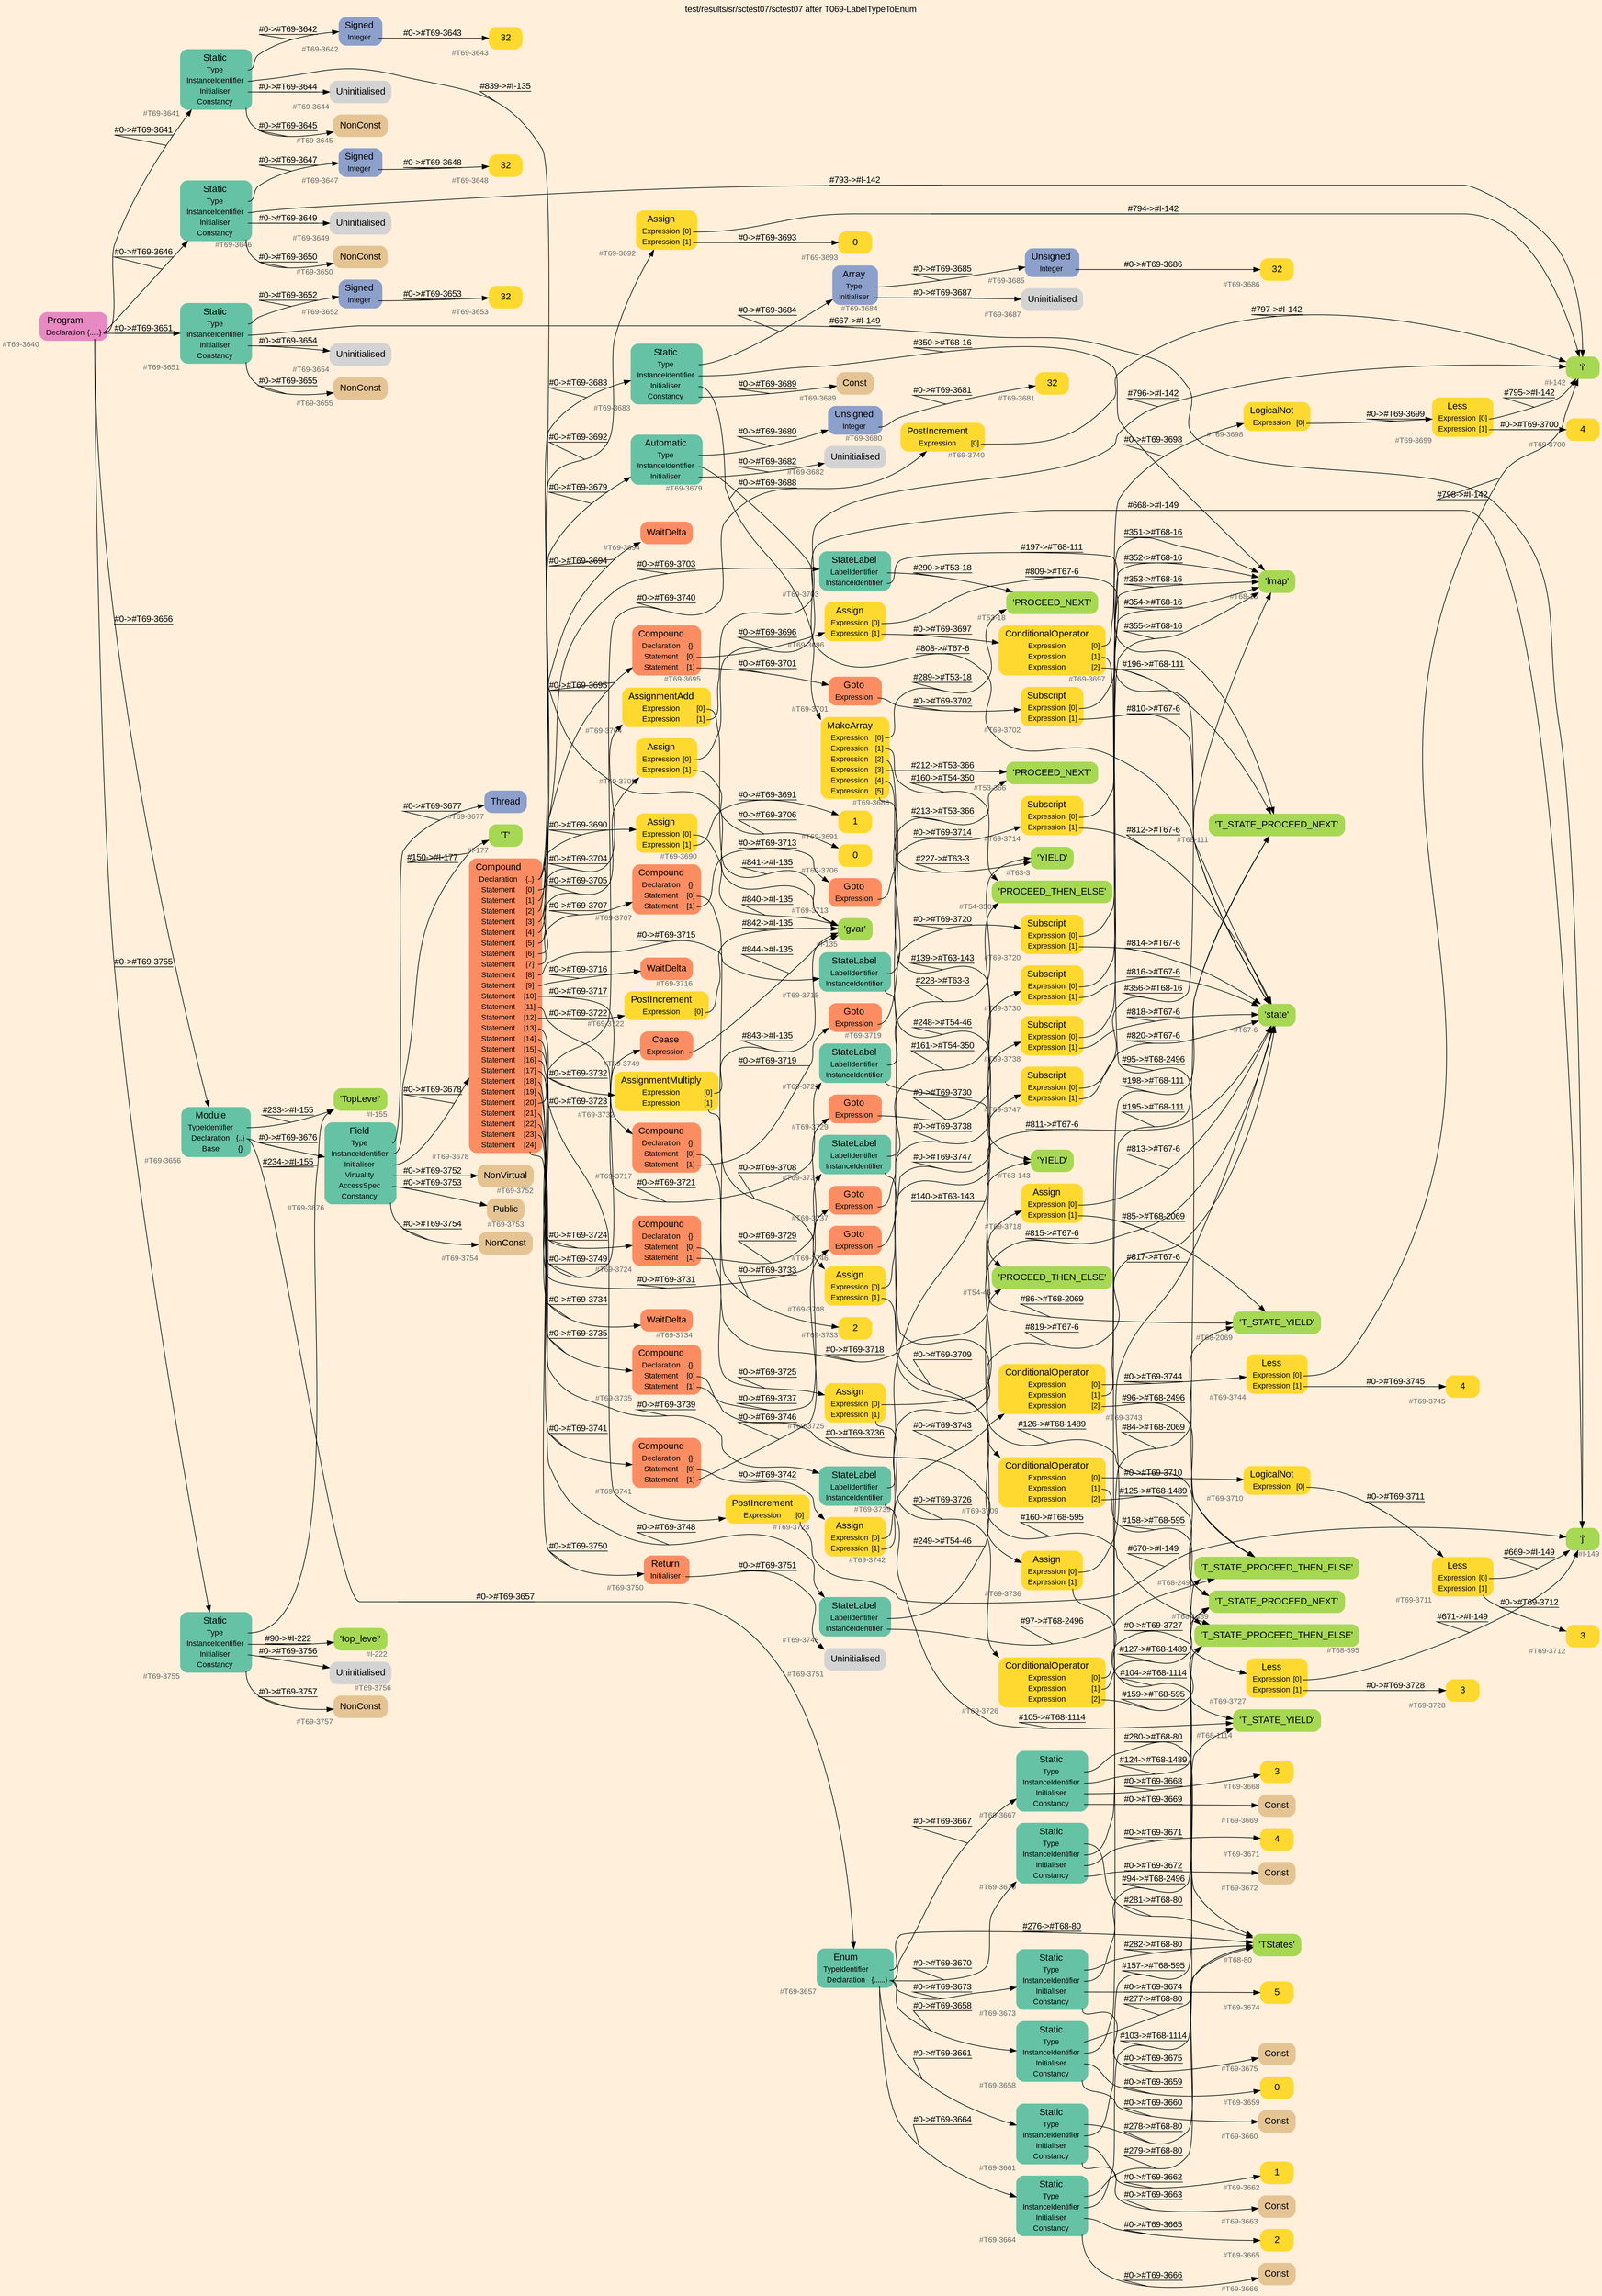 digraph "test/results/sr/sctest07/sctest07 after T069-LabelTypeToEnum" {
label = "test/results/sr/sctest07/sctest07 after T069-LabelTypeToEnum"
labelloc = t
graph [
    rankdir = "LR"
    ranksep = 0.3
    bgcolor = antiquewhite1
    color = black
    fontcolor = black
    fontname = "Arial"
];
node [
    fontname = "Arial"
];
edge [
    fontname = "Arial"
];

// -------------------- node figure --------------------
// -------- block #T69-3640 ----------
"#T69-3640" [
    fillcolor = "/set28/4"
    xlabel = "#T69-3640"
    fontsize = "12"
    fontcolor = grey40
    shape = "plaintext"
    label = <<TABLE BORDER="0" CELLBORDER="0" CELLSPACING="0">
     <TR><TD><FONT COLOR="black" POINT-SIZE="15">Program</FONT></TD></TR>
     <TR><TD><FONT COLOR="black" POINT-SIZE="12">Declaration</FONT></TD><TD PORT="port0"><FONT COLOR="black" POINT-SIZE="12">{.....}</FONT></TD></TR>
    </TABLE>>
    style = "rounded,filled"
];

// -------- block #T69-3641 ----------
"#T69-3641" [
    fillcolor = "/set28/1"
    xlabel = "#T69-3641"
    fontsize = "12"
    fontcolor = grey40
    shape = "plaintext"
    label = <<TABLE BORDER="0" CELLBORDER="0" CELLSPACING="0">
     <TR><TD><FONT COLOR="black" POINT-SIZE="15">Static</FONT></TD></TR>
     <TR><TD><FONT COLOR="black" POINT-SIZE="12">Type</FONT></TD><TD PORT="port0"></TD></TR>
     <TR><TD><FONT COLOR="black" POINT-SIZE="12">InstanceIdentifier</FONT></TD><TD PORT="port1"></TD></TR>
     <TR><TD><FONT COLOR="black" POINT-SIZE="12">Initialiser</FONT></TD><TD PORT="port2"></TD></TR>
     <TR><TD><FONT COLOR="black" POINT-SIZE="12">Constancy</FONT></TD><TD PORT="port3"></TD></TR>
    </TABLE>>
    style = "rounded,filled"
];

// -------- block #T69-3642 ----------
"#T69-3642" [
    fillcolor = "/set28/3"
    xlabel = "#T69-3642"
    fontsize = "12"
    fontcolor = grey40
    shape = "plaintext"
    label = <<TABLE BORDER="0" CELLBORDER="0" CELLSPACING="0">
     <TR><TD><FONT COLOR="black" POINT-SIZE="15">Signed</FONT></TD></TR>
     <TR><TD><FONT COLOR="black" POINT-SIZE="12">Integer</FONT></TD><TD PORT="port0"></TD></TR>
    </TABLE>>
    style = "rounded,filled"
];

// -------- block #T69-3643 ----------
"#T69-3643" [
    fillcolor = "/set28/6"
    xlabel = "#T69-3643"
    fontsize = "12"
    fontcolor = grey40
    shape = "plaintext"
    label = <<TABLE BORDER="0" CELLBORDER="0" CELLSPACING="0">
     <TR><TD><FONT COLOR="black" POINT-SIZE="15">32</FONT></TD></TR>
    </TABLE>>
    style = "rounded,filled"
];

// -------- block #I-135 ----------
"#I-135" [
    fillcolor = "/set28/5"
    xlabel = "#I-135"
    fontsize = "12"
    fontcolor = grey40
    shape = "plaintext"
    label = <<TABLE BORDER="0" CELLBORDER="0" CELLSPACING="0">
     <TR><TD><FONT COLOR="black" POINT-SIZE="15">'gvar'</FONT></TD></TR>
    </TABLE>>
    style = "rounded,filled"
];

// -------- block #T69-3644 ----------
"#T69-3644" [
    xlabel = "#T69-3644"
    fontsize = "12"
    fontcolor = grey40
    shape = "plaintext"
    label = <<TABLE BORDER="0" CELLBORDER="0" CELLSPACING="0">
     <TR><TD><FONT COLOR="black" POINT-SIZE="15">Uninitialised</FONT></TD></TR>
    </TABLE>>
    style = "rounded,filled"
];

// -------- block #T69-3645 ----------
"#T69-3645" [
    fillcolor = "/set28/7"
    xlabel = "#T69-3645"
    fontsize = "12"
    fontcolor = grey40
    shape = "plaintext"
    label = <<TABLE BORDER="0" CELLBORDER="0" CELLSPACING="0">
     <TR><TD><FONT COLOR="black" POINT-SIZE="15">NonConst</FONT></TD></TR>
    </TABLE>>
    style = "rounded,filled"
];

// -------- block #T69-3646 ----------
"#T69-3646" [
    fillcolor = "/set28/1"
    xlabel = "#T69-3646"
    fontsize = "12"
    fontcolor = grey40
    shape = "plaintext"
    label = <<TABLE BORDER="0" CELLBORDER="0" CELLSPACING="0">
     <TR><TD><FONT COLOR="black" POINT-SIZE="15">Static</FONT></TD></TR>
     <TR><TD><FONT COLOR="black" POINT-SIZE="12">Type</FONT></TD><TD PORT="port0"></TD></TR>
     <TR><TD><FONT COLOR="black" POINT-SIZE="12">InstanceIdentifier</FONT></TD><TD PORT="port1"></TD></TR>
     <TR><TD><FONT COLOR="black" POINT-SIZE="12">Initialiser</FONT></TD><TD PORT="port2"></TD></TR>
     <TR><TD><FONT COLOR="black" POINT-SIZE="12">Constancy</FONT></TD><TD PORT="port3"></TD></TR>
    </TABLE>>
    style = "rounded,filled"
];

// -------- block #T69-3647 ----------
"#T69-3647" [
    fillcolor = "/set28/3"
    xlabel = "#T69-3647"
    fontsize = "12"
    fontcolor = grey40
    shape = "plaintext"
    label = <<TABLE BORDER="0" CELLBORDER="0" CELLSPACING="0">
     <TR><TD><FONT COLOR="black" POINT-SIZE="15">Signed</FONT></TD></TR>
     <TR><TD><FONT COLOR="black" POINT-SIZE="12">Integer</FONT></TD><TD PORT="port0"></TD></TR>
    </TABLE>>
    style = "rounded,filled"
];

// -------- block #T69-3648 ----------
"#T69-3648" [
    fillcolor = "/set28/6"
    xlabel = "#T69-3648"
    fontsize = "12"
    fontcolor = grey40
    shape = "plaintext"
    label = <<TABLE BORDER="0" CELLBORDER="0" CELLSPACING="0">
     <TR><TD><FONT COLOR="black" POINT-SIZE="15">32</FONT></TD></TR>
    </TABLE>>
    style = "rounded,filled"
];

// -------- block #I-142 ----------
"#I-142" [
    fillcolor = "/set28/5"
    xlabel = "#I-142"
    fontsize = "12"
    fontcolor = grey40
    shape = "plaintext"
    label = <<TABLE BORDER="0" CELLBORDER="0" CELLSPACING="0">
     <TR><TD><FONT COLOR="black" POINT-SIZE="15">'i'</FONT></TD></TR>
    </TABLE>>
    style = "rounded,filled"
];

// -------- block #T69-3649 ----------
"#T69-3649" [
    xlabel = "#T69-3649"
    fontsize = "12"
    fontcolor = grey40
    shape = "plaintext"
    label = <<TABLE BORDER="0" CELLBORDER="0" CELLSPACING="0">
     <TR><TD><FONT COLOR="black" POINT-SIZE="15">Uninitialised</FONT></TD></TR>
    </TABLE>>
    style = "rounded,filled"
];

// -------- block #T69-3650 ----------
"#T69-3650" [
    fillcolor = "/set28/7"
    xlabel = "#T69-3650"
    fontsize = "12"
    fontcolor = grey40
    shape = "plaintext"
    label = <<TABLE BORDER="0" CELLBORDER="0" CELLSPACING="0">
     <TR><TD><FONT COLOR="black" POINT-SIZE="15">NonConst</FONT></TD></TR>
    </TABLE>>
    style = "rounded,filled"
];

// -------- block #T69-3651 ----------
"#T69-3651" [
    fillcolor = "/set28/1"
    xlabel = "#T69-3651"
    fontsize = "12"
    fontcolor = grey40
    shape = "plaintext"
    label = <<TABLE BORDER="0" CELLBORDER="0" CELLSPACING="0">
     <TR><TD><FONT COLOR="black" POINT-SIZE="15">Static</FONT></TD></TR>
     <TR><TD><FONT COLOR="black" POINT-SIZE="12">Type</FONT></TD><TD PORT="port0"></TD></TR>
     <TR><TD><FONT COLOR="black" POINT-SIZE="12">InstanceIdentifier</FONT></TD><TD PORT="port1"></TD></TR>
     <TR><TD><FONT COLOR="black" POINT-SIZE="12">Initialiser</FONT></TD><TD PORT="port2"></TD></TR>
     <TR><TD><FONT COLOR="black" POINT-SIZE="12">Constancy</FONT></TD><TD PORT="port3"></TD></TR>
    </TABLE>>
    style = "rounded,filled"
];

// -------- block #T69-3652 ----------
"#T69-3652" [
    fillcolor = "/set28/3"
    xlabel = "#T69-3652"
    fontsize = "12"
    fontcolor = grey40
    shape = "plaintext"
    label = <<TABLE BORDER="0" CELLBORDER="0" CELLSPACING="0">
     <TR><TD><FONT COLOR="black" POINT-SIZE="15">Signed</FONT></TD></TR>
     <TR><TD><FONT COLOR="black" POINT-SIZE="12">Integer</FONT></TD><TD PORT="port0"></TD></TR>
    </TABLE>>
    style = "rounded,filled"
];

// -------- block #T69-3653 ----------
"#T69-3653" [
    fillcolor = "/set28/6"
    xlabel = "#T69-3653"
    fontsize = "12"
    fontcolor = grey40
    shape = "plaintext"
    label = <<TABLE BORDER="0" CELLBORDER="0" CELLSPACING="0">
     <TR><TD><FONT COLOR="black" POINT-SIZE="15">32</FONT></TD></TR>
    </TABLE>>
    style = "rounded,filled"
];

// -------- block #I-149 ----------
"#I-149" [
    fillcolor = "/set28/5"
    xlabel = "#I-149"
    fontsize = "12"
    fontcolor = grey40
    shape = "plaintext"
    label = <<TABLE BORDER="0" CELLBORDER="0" CELLSPACING="0">
     <TR><TD><FONT COLOR="black" POINT-SIZE="15">'j'</FONT></TD></TR>
    </TABLE>>
    style = "rounded,filled"
];

// -------- block #T69-3654 ----------
"#T69-3654" [
    xlabel = "#T69-3654"
    fontsize = "12"
    fontcolor = grey40
    shape = "plaintext"
    label = <<TABLE BORDER="0" CELLBORDER="0" CELLSPACING="0">
     <TR><TD><FONT COLOR="black" POINT-SIZE="15">Uninitialised</FONT></TD></TR>
    </TABLE>>
    style = "rounded,filled"
];

// -------- block #T69-3655 ----------
"#T69-3655" [
    fillcolor = "/set28/7"
    xlabel = "#T69-3655"
    fontsize = "12"
    fontcolor = grey40
    shape = "plaintext"
    label = <<TABLE BORDER="0" CELLBORDER="0" CELLSPACING="0">
     <TR><TD><FONT COLOR="black" POINT-SIZE="15">NonConst</FONT></TD></TR>
    </TABLE>>
    style = "rounded,filled"
];

// -------- block #T69-3656 ----------
"#T69-3656" [
    fillcolor = "/set28/1"
    xlabel = "#T69-3656"
    fontsize = "12"
    fontcolor = grey40
    shape = "plaintext"
    label = <<TABLE BORDER="0" CELLBORDER="0" CELLSPACING="0">
     <TR><TD><FONT COLOR="black" POINT-SIZE="15">Module</FONT></TD></TR>
     <TR><TD><FONT COLOR="black" POINT-SIZE="12">TypeIdentifier</FONT></TD><TD PORT="port0"></TD></TR>
     <TR><TD><FONT COLOR="black" POINT-SIZE="12">Declaration</FONT></TD><TD PORT="port1"><FONT COLOR="black" POINT-SIZE="12">{..}</FONT></TD></TR>
     <TR><TD><FONT COLOR="black" POINT-SIZE="12">Base</FONT></TD><TD PORT="port2"><FONT COLOR="black" POINT-SIZE="12">{}</FONT></TD></TR>
    </TABLE>>
    style = "rounded,filled"
];

// -------- block #I-155 ----------
"#I-155" [
    fillcolor = "/set28/5"
    xlabel = "#I-155"
    fontsize = "12"
    fontcolor = grey40
    shape = "plaintext"
    label = <<TABLE BORDER="0" CELLBORDER="0" CELLSPACING="0">
     <TR><TD><FONT COLOR="black" POINT-SIZE="15">'TopLevel'</FONT></TD></TR>
    </TABLE>>
    style = "rounded,filled"
];

// -------- block #T69-3657 ----------
"#T69-3657" [
    fillcolor = "/set28/1"
    xlabel = "#T69-3657"
    fontsize = "12"
    fontcolor = grey40
    shape = "plaintext"
    label = <<TABLE BORDER="0" CELLBORDER="0" CELLSPACING="0">
     <TR><TD><FONT COLOR="black" POINT-SIZE="15">Enum</FONT></TD></TR>
     <TR><TD><FONT COLOR="black" POINT-SIZE="12">TypeIdentifier</FONT></TD><TD PORT="port0"></TD></TR>
     <TR><TD><FONT COLOR="black" POINT-SIZE="12">Declaration</FONT></TD><TD PORT="port1"><FONT COLOR="black" POINT-SIZE="12">{......}</FONT></TD></TR>
    </TABLE>>
    style = "rounded,filled"
];

// -------- block #T68-80 ----------
"#T68-80" [
    fillcolor = "/set28/5"
    xlabel = "#T68-80"
    fontsize = "12"
    fontcolor = grey40
    shape = "plaintext"
    label = <<TABLE BORDER="0" CELLBORDER="0" CELLSPACING="0">
     <TR><TD><FONT COLOR="black" POINT-SIZE="15">'TStates'</FONT></TD></TR>
    </TABLE>>
    style = "rounded,filled"
];

// -------- block #T69-3658 ----------
"#T69-3658" [
    fillcolor = "/set28/1"
    xlabel = "#T69-3658"
    fontsize = "12"
    fontcolor = grey40
    shape = "plaintext"
    label = <<TABLE BORDER="0" CELLBORDER="0" CELLSPACING="0">
     <TR><TD><FONT COLOR="black" POINT-SIZE="15">Static</FONT></TD></TR>
     <TR><TD><FONT COLOR="black" POINT-SIZE="12">Type</FONT></TD><TD PORT="port0"></TD></TR>
     <TR><TD><FONT COLOR="black" POINT-SIZE="12">InstanceIdentifier</FONT></TD><TD PORT="port1"></TD></TR>
     <TR><TD><FONT COLOR="black" POINT-SIZE="12">Initialiser</FONT></TD><TD PORT="port2"></TD></TR>
     <TR><TD><FONT COLOR="black" POINT-SIZE="12">Constancy</FONT></TD><TD PORT="port3"></TD></TR>
    </TABLE>>
    style = "rounded,filled"
];

// -------- block #T68-111 ----------
"#T68-111" [
    fillcolor = "/set28/5"
    xlabel = "#T68-111"
    fontsize = "12"
    fontcolor = grey40
    shape = "plaintext"
    label = <<TABLE BORDER="0" CELLBORDER="0" CELLSPACING="0">
     <TR><TD><FONT COLOR="black" POINT-SIZE="15">'T_STATE_PROCEED_NEXT'</FONT></TD></TR>
    </TABLE>>
    style = "rounded,filled"
];

// -------- block #T69-3659 ----------
"#T69-3659" [
    fillcolor = "/set28/6"
    xlabel = "#T69-3659"
    fontsize = "12"
    fontcolor = grey40
    shape = "plaintext"
    label = <<TABLE BORDER="0" CELLBORDER="0" CELLSPACING="0">
     <TR><TD><FONT COLOR="black" POINT-SIZE="15">0</FONT></TD></TR>
    </TABLE>>
    style = "rounded,filled"
];

// -------- block #T69-3660 ----------
"#T69-3660" [
    fillcolor = "/set28/7"
    xlabel = "#T69-3660"
    fontsize = "12"
    fontcolor = grey40
    shape = "plaintext"
    label = <<TABLE BORDER="0" CELLBORDER="0" CELLSPACING="0">
     <TR><TD><FONT COLOR="black" POINT-SIZE="15">Const</FONT></TD></TR>
    </TABLE>>
    style = "rounded,filled"
];

// -------- block #T69-3661 ----------
"#T69-3661" [
    fillcolor = "/set28/1"
    xlabel = "#T69-3661"
    fontsize = "12"
    fontcolor = grey40
    shape = "plaintext"
    label = <<TABLE BORDER="0" CELLBORDER="0" CELLSPACING="0">
     <TR><TD><FONT COLOR="black" POINT-SIZE="15">Static</FONT></TD></TR>
     <TR><TD><FONT COLOR="black" POINT-SIZE="12">Type</FONT></TD><TD PORT="port0"></TD></TR>
     <TR><TD><FONT COLOR="black" POINT-SIZE="12">InstanceIdentifier</FONT></TD><TD PORT="port1"></TD></TR>
     <TR><TD><FONT COLOR="black" POINT-SIZE="12">Initialiser</FONT></TD><TD PORT="port2"></TD></TR>
     <TR><TD><FONT COLOR="black" POINT-SIZE="12">Constancy</FONT></TD><TD PORT="port3"></TD></TR>
    </TABLE>>
    style = "rounded,filled"
];

// -------- block #T68-595 ----------
"#T68-595" [
    fillcolor = "/set28/5"
    xlabel = "#T68-595"
    fontsize = "12"
    fontcolor = grey40
    shape = "plaintext"
    label = <<TABLE BORDER="0" CELLBORDER="0" CELLSPACING="0">
     <TR><TD><FONT COLOR="black" POINT-SIZE="15">'T_STATE_PROCEED_THEN_ELSE'</FONT></TD></TR>
    </TABLE>>
    style = "rounded,filled"
];

// -------- block #T69-3662 ----------
"#T69-3662" [
    fillcolor = "/set28/6"
    xlabel = "#T69-3662"
    fontsize = "12"
    fontcolor = grey40
    shape = "plaintext"
    label = <<TABLE BORDER="0" CELLBORDER="0" CELLSPACING="0">
     <TR><TD><FONT COLOR="black" POINT-SIZE="15">1</FONT></TD></TR>
    </TABLE>>
    style = "rounded,filled"
];

// -------- block #T69-3663 ----------
"#T69-3663" [
    fillcolor = "/set28/7"
    xlabel = "#T69-3663"
    fontsize = "12"
    fontcolor = grey40
    shape = "plaintext"
    label = <<TABLE BORDER="0" CELLBORDER="0" CELLSPACING="0">
     <TR><TD><FONT COLOR="black" POINT-SIZE="15">Const</FONT></TD></TR>
    </TABLE>>
    style = "rounded,filled"
];

// -------- block #T69-3664 ----------
"#T69-3664" [
    fillcolor = "/set28/1"
    xlabel = "#T69-3664"
    fontsize = "12"
    fontcolor = grey40
    shape = "plaintext"
    label = <<TABLE BORDER="0" CELLBORDER="0" CELLSPACING="0">
     <TR><TD><FONT COLOR="black" POINT-SIZE="15">Static</FONT></TD></TR>
     <TR><TD><FONT COLOR="black" POINT-SIZE="12">Type</FONT></TD><TD PORT="port0"></TD></TR>
     <TR><TD><FONT COLOR="black" POINT-SIZE="12">InstanceIdentifier</FONT></TD><TD PORT="port1"></TD></TR>
     <TR><TD><FONT COLOR="black" POINT-SIZE="12">Initialiser</FONT></TD><TD PORT="port2"></TD></TR>
     <TR><TD><FONT COLOR="black" POINT-SIZE="12">Constancy</FONT></TD><TD PORT="port3"></TD></TR>
    </TABLE>>
    style = "rounded,filled"
];

// -------- block #T68-1114 ----------
"#T68-1114" [
    fillcolor = "/set28/5"
    xlabel = "#T68-1114"
    fontsize = "12"
    fontcolor = grey40
    shape = "plaintext"
    label = <<TABLE BORDER="0" CELLBORDER="0" CELLSPACING="0">
     <TR><TD><FONT COLOR="black" POINT-SIZE="15">'T_STATE_YIELD'</FONT></TD></TR>
    </TABLE>>
    style = "rounded,filled"
];

// -------- block #T69-3665 ----------
"#T69-3665" [
    fillcolor = "/set28/6"
    xlabel = "#T69-3665"
    fontsize = "12"
    fontcolor = grey40
    shape = "plaintext"
    label = <<TABLE BORDER="0" CELLBORDER="0" CELLSPACING="0">
     <TR><TD><FONT COLOR="black" POINT-SIZE="15">2</FONT></TD></TR>
    </TABLE>>
    style = "rounded,filled"
];

// -------- block #T69-3666 ----------
"#T69-3666" [
    fillcolor = "/set28/7"
    xlabel = "#T69-3666"
    fontsize = "12"
    fontcolor = grey40
    shape = "plaintext"
    label = <<TABLE BORDER="0" CELLBORDER="0" CELLSPACING="0">
     <TR><TD><FONT COLOR="black" POINT-SIZE="15">Const</FONT></TD></TR>
    </TABLE>>
    style = "rounded,filled"
];

// -------- block #T69-3667 ----------
"#T69-3667" [
    fillcolor = "/set28/1"
    xlabel = "#T69-3667"
    fontsize = "12"
    fontcolor = grey40
    shape = "plaintext"
    label = <<TABLE BORDER="0" CELLBORDER="0" CELLSPACING="0">
     <TR><TD><FONT COLOR="black" POINT-SIZE="15">Static</FONT></TD></TR>
     <TR><TD><FONT COLOR="black" POINT-SIZE="12">Type</FONT></TD><TD PORT="port0"></TD></TR>
     <TR><TD><FONT COLOR="black" POINT-SIZE="12">InstanceIdentifier</FONT></TD><TD PORT="port1"></TD></TR>
     <TR><TD><FONT COLOR="black" POINT-SIZE="12">Initialiser</FONT></TD><TD PORT="port2"></TD></TR>
     <TR><TD><FONT COLOR="black" POINT-SIZE="12">Constancy</FONT></TD><TD PORT="port3"></TD></TR>
    </TABLE>>
    style = "rounded,filled"
];

// -------- block #T68-1489 ----------
"#T68-1489" [
    fillcolor = "/set28/5"
    xlabel = "#T68-1489"
    fontsize = "12"
    fontcolor = grey40
    shape = "plaintext"
    label = <<TABLE BORDER="0" CELLBORDER="0" CELLSPACING="0">
     <TR><TD><FONT COLOR="black" POINT-SIZE="15">'T_STATE_PROCEED_NEXT'</FONT></TD></TR>
    </TABLE>>
    style = "rounded,filled"
];

// -------- block #T69-3668 ----------
"#T69-3668" [
    fillcolor = "/set28/6"
    xlabel = "#T69-3668"
    fontsize = "12"
    fontcolor = grey40
    shape = "plaintext"
    label = <<TABLE BORDER="0" CELLBORDER="0" CELLSPACING="0">
     <TR><TD><FONT COLOR="black" POINT-SIZE="15">3</FONT></TD></TR>
    </TABLE>>
    style = "rounded,filled"
];

// -------- block #T69-3669 ----------
"#T69-3669" [
    fillcolor = "/set28/7"
    xlabel = "#T69-3669"
    fontsize = "12"
    fontcolor = grey40
    shape = "plaintext"
    label = <<TABLE BORDER="0" CELLBORDER="0" CELLSPACING="0">
     <TR><TD><FONT COLOR="black" POINT-SIZE="15">Const</FONT></TD></TR>
    </TABLE>>
    style = "rounded,filled"
];

// -------- block #T69-3670 ----------
"#T69-3670" [
    fillcolor = "/set28/1"
    xlabel = "#T69-3670"
    fontsize = "12"
    fontcolor = grey40
    shape = "plaintext"
    label = <<TABLE BORDER="0" CELLBORDER="0" CELLSPACING="0">
     <TR><TD><FONT COLOR="black" POINT-SIZE="15">Static</FONT></TD></TR>
     <TR><TD><FONT COLOR="black" POINT-SIZE="12">Type</FONT></TD><TD PORT="port0"></TD></TR>
     <TR><TD><FONT COLOR="black" POINT-SIZE="12">InstanceIdentifier</FONT></TD><TD PORT="port1"></TD></TR>
     <TR><TD><FONT COLOR="black" POINT-SIZE="12">Initialiser</FONT></TD><TD PORT="port2"></TD></TR>
     <TR><TD><FONT COLOR="black" POINT-SIZE="12">Constancy</FONT></TD><TD PORT="port3"></TD></TR>
    </TABLE>>
    style = "rounded,filled"
];

// -------- block #T68-2069 ----------
"#T68-2069" [
    fillcolor = "/set28/5"
    xlabel = "#T68-2069"
    fontsize = "12"
    fontcolor = grey40
    shape = "plaintext"
    label = <<TABLE BORDER="0" CELLBORDER="0" CELLSPACING="0">
     <TR><TD><FONT COLOR="black" POINT-SIZE="15">'T_STATE_YIELD'</FONT></TD></TR>
    </TABLE>>
    style = "rounded,filled"
];

// -------- block #T69-3671 ----------
"#T69-3671" [
    fillcolor = "/set28/6"
    xlabel = "#T69-3671"
    fontsize = "12"
    fontcolor = grey40
    shape = "plaintext"
    label = <<TABLE BORDER="0" CELLBORDER="0" CELLSPACING="0">
     <TR><TD><FONT COLOR="black" POINT-SIZE="15">4</FONT></TD></TR>
    </TABLE>>
    style = "rounded,filled"
];

// -------- block #T69-3672 ----------
"#T69-3672" [
    fillcolor = "/set28/7"
    xlabel = "#T69-3672"
    fontsize = "12"
    fontcolor = grey40
    shape = "plaintext"
    label = <<TABLE BORDER="0" CELLBORDER="0" CELLSPACING="0">
     <TR><TD><FONT COLOR="black" POINT-SIZE="15">Const</FONT></TD></TR>
    </TABLE>>
    style = "rounded,filled"
];

// -------- block #T69-3673 ----------
"#T69-3673" [
    fillcolor = "/set28/1"
    xlabel = "#T69-3673"
    fontsize = "12"
    fontcolor = grey40
    shape = "plaintext"
    label = <<TABLE BORDER="0" CELLBORDER="0" CELLSPACING="0">
     <TR><TD><FONT COLOR="black" POINT-SIZE="15">Static</FONT></TD></TR>
     <TR><TD><FONT COLOR="black" POINT-SIZE="12">Type</FONT></TD><TD PORT="port0"></TD></TR>
     <TR><TD><FONT COLOR="black" POINT-SIZE="12">InstanceIdentifier</FONT></TD><TD PORT="port1"></TD></TR>
     <TR><TD><FONT COLOR="black" POINT-SIZE="12">Initialiser</FONT></TD><TD PORT="port2"></TD></TR>
     <TR><TD><FONT COLOR="black" POINT-SIZE="12">Constancy</FONT></TD><TD PORT="port3"></TD></TR>
    </TABLE>>
    style = "rounded,filled"
];

// -------- block #T68-2496 ----------
"#T68-2496" [
    fillcolor = "/set28/5"
    xlabel = "#T68-2496"
    fontsize = "12"
    fontcolor = grey40
    shape = "plaintext"
    label = <<TABLE BORDER="0" CELLBORDER="0" CELLSPACING="0">
     <TR><TD><FONT COLOR="black" POINT-SIZE="15">'T_STATE_PROCEED_THEN_ELSE'</FONT></TD></TR>
    </TABLE>>
    style = "rounded,filled"
];

// -------- block #T69-3674 ----------
"#T69-3674" [
    fillcolor = "/set28/6"
    xlabel = "#T69-3674"
    fontsize = "12"
    fontcolor = grey40
    shape = "plaintext"
    label = <<TABLE BORDER="0" CELLBORDER="0" CELLSPACING="0">
     <TR><TD><FONT COLOR="black" POINT-SIZE="15">5</FONT></TD></TR>
    </TABLE>>
    style = "rounded,filled"
];

// -------- block #T69-3675 ----------
"#T69-3675" [
    fillcolor = "/set28/7"
    xlabel = "#T69-3675"
    fontsize = "12"
    fontcolor = grey40
    shape = "plaintext"
    label = <<TABLE BORDER="0" CELLBORDER="0" CELLSPACING="0">
     <TR><TD><FONT COLOR="black" POINT-SIZE="15">Const</FONT></TD></TR>
    </TABLE>>
    style = "rounded,filled"
];

// -------- block #T69-3676 ----------
"#T69-3676" [
    fillcolor = "/set28/1"
    xlabel = "#T69-3676"
    fontsize = "12"
    fontcolor = grey40
    shape = "plaintext"
    label = <<TABLE BORDER="0" CELLBORDER="0" CELLSPACING="0">
     <TR><TD><FONT COLOR="black" POINT-SIZE="15">Field</FONT></TD></TR>
     <TR><TD><FONT COLOR="black" POINT-SIZE="12">Type</FONT></TD><TD PORT="port0"></TD></TR>
     <TR><TD><FONT COLOR="black" POINT-SIZE="12">InstanceIdentifier</FONT></TD><TD PORT="port1"></TD></TR>
     <TR><TD><FONT COLOR="black" POINT-SIZE="12">Initialiser</FONT></TD><TD PORT="port2"></TD></TR>
     <TR><TD><FONT COLOR="black" POINT-SIZE="12">Virtuality</FONT></TD><TD PORT="port3"></TD></TR>
     <TR><TD><FONT COLOR="black" POINT-SIZE="12">AccessSpec</FONT></TD><TD PORT="port4"></TD></TR>
     <TR><TD><FONT COLOR="black" POINT-SIZE="12">Constancy</FONT></TD><TD PORT="port5"></TD></TR>
    </TABLE>>
    style = "rounded,filled"
];

// -------- block #T69-3677 ----------
"#T69-3677" [
    fillcolor = "/set28/3"
    xlabel = "#T69-3677"
    fontsize = "12"
    fontcolor = grey40
    shape = "plaintext"
    label = <<TABLE BORDER="0" CELLBORDER="0" CELLSPACING="0">
     <TR><TD><FONT COLOR="black" POINT-SIZE="15">Thread</FONT></TD></TR>
    </TABLE>>
    style = "rounded,filled"
];

// -------- block #I-177 ----------
"#I-177" [
    fillcolor = "/set28/5"
    xlabel = "#I-177"
    fontsize = "12"
    fontcolor = grey40
    shape = "plaintext"
    label = <<TABLE BORDER="0" CELLBORDER="0" CELLSPACING="0">
     <TR><TD><FONT COLOR="black" POINT-SIZE="15">'T'</FONT></TD></TR>
    </TABLE>>
    style = "rounded,filled"
];

// -------- block #T69-3678 ----------
"#T69-3678" [
    fillcolor = "/set28/2"
    xlabel = "#T69-3678"
    fontsize = "12"
    fontcolor = grey40
    shape = "plaintext"
    label = <<TABLE BORDER="0" CELLBORDER="0" CELLSPACING="0">
     <TR><TD><FONT COLOR="black" POINT-SIZE="15">Compound</FONT></TD></TR>
     <TR><TD><FONT COLOR="black" POINT-SIZE="12">Declaration</FONT></TD><TD PORT="port0"><FONT COLOR="black" POINT-SIZE="12">{..}</FONT></TD></TR>
     <TR><TD><FONT COLOR="black" POINT-SIZE="12">Statement</FONT></TD><TD PORT="port1"><FONT COLOR="black" POINT-SIZE="12">[0]</FONT></TD></TR>
     <TR><TD><FONT COLOR="black" POINT-SIZE="12">Statement</FONT></TD><TD PORT="port2"><FONT COLOR="black" POINT-SIZE="12">[1]</FONT></TD></TR>
     <TR><TD><FONT COLOR="black" POINT-SIZE="12">Statement</FONT></TD><TD PORT="port3"><FONT COLOR="black" POINT-SIZE="12">[2]</FONT></TD></TR>
     <TR><TD><FONT COLOR="black" POINT-SIZE="12">Statement</FONT></TD><TD PORT="port4"><FONT COLOR="black" POINT-SIZE="12">[3]</FONT></TD></TR>
     <TR><TD><FONT COLOR="black" POINT-SIZE="12">Statement</FONT></TD><TD PORT="port5"><FONT COLOR="black" POINT-SIZE="12">[4]</FONT></TD></TR>
     <TR><TD><FONT COLOR="black" POINT-SIZE="12">Statement</FONT></TD><TD PORT="port6"><FONT COLOR="black" POINT-SIZE="12">[5]</FONT></TD></TR>
     <TR><TD><FONT COLOR="black" POINT-SIZE="12">Statement</FONT></TD><TD PORT="port7"><FONT COLOR="black" POINT-SIZE="12">[6]</FONT></TD></TR>
     <TR><TD><FONT COLOR="black" POINT-SIZE="12">Statement</FONT></TD><TD PORT="port8"><FONT COLOR="black" POINT-SIZE="12">[7]</FONT></TD></TR>
     <TR><TD><FONT COLOR="black" POINT-SIZE="12">Statement</FONT></TD><TD PORT="port9"><FONT COLOR="black" POINT-SIZE="12">[8]</FONT></TD></TR>
     <TR><TD><FONT COLOR="black" POINT-SIZE="12">Statement</FONT></TD><TD PORT="port10"><FONT COLOR="black" POINT-SIZE="12">[9]</FONT></TD></TR>
     <TR><TD><FONT COLOR="black" POINT-SIZE="12">Statement</FONT></TD><TD PORT="port11"><FONT COLOR="black" POINT-SIZE="12">[10]</FONT></TD></TR>
     <TR><TD><FONT COLOR="black" POINT-SIZE="12">Statement</FONT></TD><TD PORT="port12"><FONT COLOR="black" POINT-SIZE="12">[11]</FONT></TD></TR>
     <TR><TD><FONT COLOR="black" POINT-SIZE="12">Statement</FONT></TD><TD PORT="port13"><FONT COLOR="black" POINT-SIZE="12">[12]</FONT></TD></TR>
     <TR><TD><FONT COLOR="black" POINT-SIZE="12">Statement</FONT></TD><TD PORT="port14"><FONT COLOR="black" POINT-SIZE="12">[13]</FONT></TD></TR>
     <TR><TD><FONT COLOR="black" POINT-SIZE="12">Statement</FONT></TD><TD PORT="port15"><FONT COLOR="black" POINT-SIZE="12">[14]</FONT></TD></TR>
     <TR><TD><FONT COLOR="black" POINT-SIZE="12">Statement</FONT></TD><TD PORT="port16"><FONT COLOR="black" POINT-SIZE="12">[15]</FONT></TD></TR>
     <TR><TD><FONT COLOR="black" POINT-SIZE="12">Statement</FONT></TD><TD PORT="port17"><FONT COLOR="black" POINT-SIZE="12">[16]</FONT></TD></TR>
     <TR><TD><FONT COLOR="black" POINT-SIZE="12">Statement</FONT></TD><TD PORT="port18"><FONT COLOR="black" POINT-SIZE="12">[17]</FONT></TD></TR>
     <TR><TD><FONT COLOR="black" POINT-SIZE="12">Statement</FONT></TD><TD PORT="port19"><FONT COLOR="black" POINT-SIZE="12">[18]</FONT></TD></TR>
     <TR><TD><FONT COLOR="black" POINT-SIZE="12">Statement</FONT></TD><TD PORT="port20"><FONT COLOR="black" POINT-SIZE="12">[19]</FONT></TD></TR>
     <TR><TD><FONT COLOR="black" POINT-SIZE="12">Statement</FONT></TD><TD PORT="port21"><FONT COLOR="black" POINT-SIZE="12">[20]</FONT></TD></TR>
     <TR><TD><FONT COLOR="black" POINT-SIZE="12">Statement</FONT></TD><TD PORT="port22"><FONT COLOR="black" POINT-SIZE="12">[21]</FONT></TD></TR>
     <TR><TD><FONT COLOR="black" POINT-SIZE="12">Statement</FONT></TD><TD PORT="port23"><FONT COLOR="black" POINT-SIZE="12">[22]</FONT></TD></TR>
     <TR><TD><FONT COLOR="black" POINT-SIZE="12">Statement</FONT></TD><TD PORT="port24"><FONT COLOR="black" POINT-SIZE="12">[23]</FONT></TD></TR>
     <TR><TD><FONT COLOR="black" POINT-SIZE="12">Statement</FONT></TD><TD PORT="port25"><FONT COLOR="black" POINT-SIZE="12">[24]</FONT></TD></TR>
    </TABLE>>
    style = "rounded,filled"
];

// -------- block #T69-3679 ----------
"#T69-3679" [
    fillcolor = "/set28/1"
    xlabel = "#T69-3679"
    fontsize = "12"
    fontcolor = grey40
    shape = "plaintext"
    label = <<TABLE BORDER="0" CELLBORDER="0" CELLSPACING="0">
     <TR><TD><FONT COLOR="black" POINT-SIZE="15">Automatic</FONT></TD></TR>
     <TR><TD><FONT COLOR="black" POINT-SIZE="12">Type</FONT></TD><TD PORT="port0"></TD></TR>
     <TR><TD><FONT COLOR="black" POINT-SIZE="12">InstanceIdentifier</FONT></TD><TD PORT="port1"></TD></TR>
     <TR><TD><FONT COLOR="black" POINT-SIZE="12">Initialiser</FONT></TD><TD PORT="port2"></TD></TR>
    </TABLE>>
    style = "rounded,filled"
];

// -------- block #T69-3680 ----------
"#T69-3680" [
    fillcolor = "/set28/3"
    xlabel = "#T69-3680"
    fontsize = "12"
    fontcolor = grey40
    shape = "plaintext"
    label = <<TABLE BORDER="0" CELLBORDER="0" CELLSPACING="0">
     <TR><TD><FONT COLOR="black" POINT-SIZE="15">Unsigned</FONT></TD></TR>
     <TR><TD><FONT COLOR="black" POINT-SIZE="12">Integer</FONT></TD><TD PORT="port0"></TD></TR>
    </TABLE>>
    style = "rounded,filled"
];

// -------- block #T69-3681 ----------
"#T69-3681" [
    fillcolor = "/set28/6"
    xlabel = "#T69-3681"
    fontsize = "12"
    fontcolor = grey40
    shape = "plaintext"
    label = <<TABLE BORDER="0" CELLBORDER="0" CELLSPACING="0">
     <TR><TD><FONT COLOR="black" POINT-SIZE="15">32</FONT></TD></TR>
    </TABLE>>
    style = "rounded,filled"
];

// -------- block #T67-6 ----------
"#T67-6" [
    fillcolor = "/set28/5"
    xlabel = "#T67-6"
    fontsize = "12"
    fontcolor = grey40
    shape = "plaintext"
    label = <<TABLE BORDER="0" CELLBORDER="0" CELLSPACING="0">
     <TR><TD><FONT COLOR="black" POINT-SIZE="15">'state'</FONT></TD></TR>
    </TABLE>>
    style = "rounded,filled"
];

// -------- block #T69-3682 ----------
"#T69-3682" [
    xlabel = "#T69-3682"
    fontsize = "12"
    fontcolor = grey40
    shape = "plaintext"
    label = <<TABLE BORDER="0" CELLBORDER="0" CELLSPACING="0">
     <TR><TD><FONT COLOR="black" POINT-SIZE="15">Uninitialised</FONT></TD></TR>
    </TABLE>>
    style = "rounded,filled"
];

// -------- block #T69-3683 ----------
"#T69-3683" [
    fillcolor = "/set28/1"
    xlabel = "#T69-3683"
    fontsize = "12"
    fontcolor = grey40
    shape = "plaintext"
    label = <<TABLE BORDER="0" CELLBORDER="0" CELLSPACING="0">
     <TR><TD><FONT COLOR="black" POINT-SIZE="15">Static</FONT></TD></TR>
     <TR><TD><FONT COLOR="black" POINT-SIZE="12">Type</FONT></TD><TD PORT="port0"></TD></TR>
     <TR><TD><FONT COLOR="black" POINT-SIZE="12">InstanceIdentifier</FONT></TD><TD PORT="port1"></TD></TR>
     <TR><TD><FONT COLOR="black" POINT-SIZE="12">Initialiser</FONT></TD><TD PORT="port2"></TD></TR>
     <TR><TD><FONT COLOR="black" POINT-SIZE="12">Constancy</FONT></TD><TD PORT="port3"></TD></TR>
    </TABLE>>
    style = "rounded,filled"
];

// -------- block #T69-3684 ----------
"#T69-3684" [
    fillcolor = "/set28/3"
    xlabel = "#T69-3684"
    fontsize = "12"
    fontcolor = grey40
    shape = "plaintext"
    label = <<TABLE BORDER="0" CELLBORDER="0" CELLSPACING="0">
     <TR><TD><FONT COLOR="black" POINT-SIZE="15">Array</FONT></TD></TR>
     <TR><TD><FONT COLOR="black" POINT-SIZE="12">Type</FONT></TD><TD PORT="port0"></TD></TR>
     <TR><TD><FONT COLOR="black" POINT-SIZE="12">Initialiser</FONT></TD><TD PORT="port1"></TD></TR>
    </TABLE>>
    style = "rounded,filled"
];

// -------- block #T69-3685 ----------
"#T69-3685" [
    fillcolor = "/set28/3"
    xlabel = "#T69-3685"
    fontsize = "12"
    fontcolor = grey40
    shape = "plaintext"
    label = <<TABLE BORDER="0" CELLBORDER="0" CELLSPACING="0">
     <TR><TD><FONT COLOR="black" POINT-SIZE="15">Unsigned</FONT></TD></TR>
     <TR><TD><FONT COLOR="black" POINT-SIZE="12">Integer</FONT></TD><TD PORT="port0"></TD></TR>
    </TABLE>>
    style = "rounded,filled"
];

// -------- block #T69-3686 ----------
"#T69-3686" [
    fillcolor = "/set28/6"
    xlabel = "#T69-3686"
    fontsize = "12"
    fontcolor = grey40
    shape = "plaintext"
    label = <<TABLE BORDER="0" CELLBORDER="0" CELLSPACING="0">
     <TR><TD><FONT COLOR="black" POINT-SIZE="15">32</FONT></TD></TR>
    </TABLE>>
    style = "rounded,filled"
];

// -------- block #T69-3687 ----------
"#T69-3687" [
    xlabel = "#T69-3687"
    fontsize = "12"
    fontcolor = grey40
    shape = "plaintext"
    label = <<TABLE BORDER="0" CELLBORDER="0" CELLSPACING="0">
     <TR><TD><FONT COLOR="black" POINT-SIZE="15">Uninitialised</FONT></TD></TR>
    </TABLE>>
    style = "rounded,filled"
];

// -------- block #T68-16 ----------
"#T68-16" [
    fillcolor = "/set28/5"
    xlabel = "#T68-16"
    fontsize = "12"
    fontcolor = grey40
    shape = "plaintext"
    label = <<TABLE BORDER="0" CELLBORDER="0" CELLSPACING="0">
     <TR><TD><FONT COLOR="black" POINT-SIZE="15">'lmap'</FONT></TD></TR>
    </TABLE>>
    style = "rounded,filled"
];

// -------- block #T69-3688 ----------
"#T69-3688" [
    fillcolor = "/set28/6"
    xlabel = "#T69-3688"
    fontsize = "12"
    fontcolor = grey40
    shape = "plaintext"
    label = <<TABLE BORDER="0" CELLBORDER="0" CELLSPACING="0">
     <TR><TD><FONT COLOR="black" POINT-SIZE="15">MakeArray</FONT></TD></TR>
     <TR><TD><FONT COLOR="black" POINT-SIZE="12">Expression</FONT></TD><TD PORT="port0"><FONT COLOR="black" POINT-SIZE="12">[0]</FONT></TD></TR>
     <TR><TD><FONT COLOR="black" POINT-SIZE="12">Expression</FONT></TD><TD PORT="port1"><FONT COLOR="black" POINT-SIZE="12">[1]</FONT></TD></TR>
     <TR><TD><FONT COLOR="black" POINT-SIZE="12">Expression</FONT></TD><TD PORT="port2"><FONT COLOR="black" POINT-SIZE="12">[2]</FONT></TD></TR>
     <TR><TD><FONT COLOR="black" POINT-SIZE="12">Expression</FONT></TD><TD PORT="port3"><FONT COLOR="black" POINT-SIZE="12">[3]</FONT></TD></TR>
     <TR><TD><FONT COLOR="black" POINT-SIZE="12">Expression</FONT></TD><TD PORT="port4"><FONT COLOR="black" POINT-SIZE="12">[4]</FONT></TD></TR>
     <TR><TD><FONT COLOR="black" POINT-SIZE="12">Expression</FONT></TD><TD PORT="port5"><FONT COLOR="black" POINT-SIZE="12">[5]</FONT></TD></TR>
    </TABLE>>
    style = "rounded,filled"
];

// -------- block #T53-18 ----------
"#T53-18" [
    fillcolor = "/set28/5"
    xlabel = "#T53-18"
    fontsize = "12"
    fontcolor = grey40
    shape = "plaintext"
    label = <<TABLE BORDER="0" CELLBORDER="0" CELLSPACING="0">
     <TR><TD><FONT COLOR="black" POINT-SIZE="15">'PROCEED_NEXT'</FONT></TD></TR>
    </TABLE>>
    style = "rounded,filled"
];

// -------- block #T54-350 ----------
"#T54-350" [
    fillcolor = "/set28/5"
    xlabel = "#T54-350"
    fontsize = "12"
    fontcolor = grey40
    shape = "plaintext"
    label = <<TABLE BORDER="0" CELLBORDER="0" CELLSPACING="0">
     <TR><TD><FONT COLOR="black" POINT-SIZE="15">'PROCEED_THEN_ELSE'</FONT></TD></TR>
    </TABLE>>
    style = "rounded,filled"
];

// -------- block #T63-143 ----------
"#T63-143" [
    fillcolor = "/set28/5"
    xlabel = "#T63-143"
    fontsize = "12"
    fontcolor = grey40
    shape = "plaintext"
    label = <<TABLE BORDER="0" CELLBORDER="0" CELLSPACING="0">
     <TR><TD><FONT COLOR="black" POINT-SIZE="15">'YIELD'</FONT></TD></TR>
    </TABLE>>
    style = "rounded,filled"
];

// -------- block #T53-366 ----------
"#T53-366" [
    fillcolor = "/set28/5"
    xlabel = "#T53-366"
    fontsize = "12"
    fontcolor = grey40
    shape = "plaintext"
    label = <<TABLE BORDER="0" CELLBORDER="0" CELLSPACING="0">
     <TR><TD><FONT COLOR="black" POINT-SIZE="15">'PROCEED_NEXT'</FONT></TD></TR>
    </TABLE>>
    style = "rounded,filled"
];

// -------- block #T63-3 ----------
"#T63-3" [
    fillcolor = "/set28/5"
    xlabel = "#T63-3"
    fontsize = "12"
    fontcolor = grey40
    shape = "plaintext"
    label = <<TABLE BORDER="0" CELLBORDER="0" CELLSPACING="0">
     <TR><TD><FONT COLOR="black" POINT-SIZE="15">'YIELD'</FONT></TD></TR>
    </TABLE>>
    style = "rounded,filled"
];

// -------- block #T54-46 ----------
"#T54-46" [
    fillcolor = "/set28/5"
    xlabel = "#T54-46"
    fontsize = "12"
    fontcolor = grey40
    shape = "plaintext"
    label = <<TABLE BORDER="0" CELLBORDER="0" CELLSPACING="0">
     <TR><TD><FONT COLOR="black" POINT-SIZE="15">'PROCEED_THEN_ELSE'</FONT></TD></TR>
    </TABLE>>
    style = "rounded,filled"
];

// -------- block #T69-3689 ----------
"#T69-3689" [
    fillcolor = "/set28/7"
    xlabel = "#T69-3689"
    fontsize = "12"
    fontcolor = grey40
    shape = "plaintext"
    label = <<TABLE BORDER="0" CELLBORDER="0" CELLSPACING="0">
     <TR><TD><FONT COLOR="black" POINT-SIZE="15">Const</FONT></TD></TR>
    </TABLE>>
    style = "rounded,filled"
];

// -------- block #T69-3690 ----------
"#T69-3690" [
    fillcolor = "/set28/6"
    xlabel = "#T69-3690"
    fontsize = "12"
    fontcolor = grey40
    shape = "plaintext"
    label = <<TABLE BORDER="0" CELLBORDER="0" CELLSPACING="0">
     <TR><TD><FONT COLOR="black" POINT-SIZE="15">Assign</FONT></TD></TR>
     <TR><TD><FONT COLOR="black" POINT-SIZE="12">Expression</FONT></TD><TD PORT="port0"><FONT COLOR="black" POINT-SIZE="12">[0]</FONT></TD></TR>
     <TR><TD><FONT COLOR="black" POINT-SIZE="12">Expression</FONT></TD><TD PORT="port1"><FONT COLOR="black" POINT-SIZE="12">[1]</FONT></TD></TR>
    </TABLE>>
    style = "rounded,filled"
];

// -------- block #T69-3691 ----------
"#T69-3691" [
    fillcolor = "/set28/6"
    xlabel = "#T69-3691"
    fontsize = "12"
    fontcolor = grey40
    shape = "plaintext"
    label = <<TABLE BORDER="0" CELLBORDER="0" CELLSPACING="0">
     <TR><TD><FONT COLOR="black" POINT-SIZE="15">1</FONT></TD></TR>
    </TABLE>>
    style = "rounded,filled"
];

// -------- block #T69-3692 ----------
"#T69-3692" [
    fillcolor = "/set28/6"
    xlabel = "#T69-3692"
    fontsize = "12"
    fontcolor = grey40
    shape = "plaintext"
    label = <<TABLE BORDER="0" CELLBORDER="0" CELLSPACING="0">
     <TR><TD><FONT COLOR="black" POINT-SIZE="15">Assign</FONT></TD></TR>
     <TR><TD><FONT COLOR="black" POINT-SIZE="12">Expression</FONT></TD><TD PORT="port0"><FONT COLOR="black" POINT-SIZE="12">[0]</FONT></TD></TR>
     <TR><TD><FONT COLOR="black" POINT-SIZE="12">Expression</FONT></TD><TD PORT="port1"><FONT COLOR="black" POINT-SIZE="12">[1]</FONT></TD></TR>
    </TABLE>>
    style = "rounded,filled"
];

// -------- block #T69-3693 ----------
"#T69-3693" [
    fillcolor = "/set28/6"
    xlabel = "#T69-3693"
    fontsize = "12"
    fontcolor = grey40
    shape = "plaintext"
    label = <<TABLE BORDER="0" CELLBORDER="0" CELLSPACING="0">
     <TR><TD><FONT COLOR="black" POINT-SIZE="15">0</FONT></TD></TR>
    </TABLE>>
    style = "rounded,filled"
];

// -------- block #T69-3694 ----------
"#T69-3694" [
    fillcolor = "/set28/2"
    xlabel = "#T69-3694"
    fontsize = "12"
    fontcolor = grey40
    shape = "plaintext"
    label = <<TABLE BORDER="0" CELLBORDER="0" CELLSPACING="0">
     <TR><TD><FONT COLOR="black" POINT-SIZE="15">WaitDelta</FONT></TD></TR>
    </TABLE>>
    style = "rounded,filled"
];

// -------- block #T69-3695 ----------
"#T69-3695" [
    fillcolor = "/set28/2"
    xlabel = "#T69-3695"
    fontsize = "12"
    fontcolor = grey40
    shape = "plaintext"
    label = <<TABLE BORDER="0" CELLBORDER="0" CELLSPACING="0">
     <TR><TD><FONT COLOR="black" POINT-SIZE="15">Compound</FONT></TD></TR>
     <TR><TD><FONT COLOR="black" POINT-SIZE="12">Declaration</FONT></TD><TD PORT="port0"><FONT COLOR="black" POINT-SIZE="12">{}</FONT></TD></TR>
     <TR><TD><FONT COLOR="black" POINT-SIZE="12">Statement</FONT></TD><TD PORT="port1"><FONT COLOR="black" POINT-SIZE="12">[0]</FONT></TD></TR>
     <TR><TD><FONT COLOR="black" POINT-SIZE="12">Statement</FONT></TD><TD PORT="port2"><FONT COLOR="black" POINT-SIZE="12">[1]</FONT></TD></TR>
    </TABLE>>
    style = "rounded,filled"
];

// -------- block #T69-3696 ----------
"#T69-3696" [
    fillcolor = "/set28/6"
    xlabel = "#T69-3696"
    fontsize = "12"
    fontcolor = grey40
    shape = "plaintext"
    label = <<TABLE BORDER="0" CELLBORDER="0" CELLSPACING="0">
     <TR><TD><FONT COLOR="black" POINT-SIZE="15">Assign</FONT></TD></TR>
     <TR><TD><FONT COLOR="black" POINT-SIZE="12">Expression</FONT></TD><TD PORT="port0"><FONT COLOR="black" POINT-SIZE="12">[0]</FONT></TD></TR>
     <TR><TD><FONT COLOR="black" POINT-SIZE="12">Expression</FONT></TD><TD PORT="port1"><FONT COLOR="black" POINT-SIZE="12">[1]</FONT></TD></TR>
    </TABLE>>
    style = "rounded,filled"
];

// -------- block #T69-3697 ----------
"#T69-3697" [
    fillcolor = "/set28/6"
    xlabel = "#T69-3697"
    fontsize = "12"
    fontcolor = grey40
    shape = "plaintext"
    label = <<TABLE BORDER="0" CELLBORDER="0" CELLSPACING="0">
     <TR><TD><FONT COLOR="black" POINT-SIZE="15">ConditionalOperator</FONT></TD></TR>
     <TR><TD><FONT COLOR="black" POINT-SIZE="12">Expression</FONT></TD><TD PORT="port0"><FONT COLOR="black" POINT-SIZE="12">[0]</FONT></TD></TR>
     <TR><TD><FONT COLOR="black" POINT-SIZE="12">Expression</FONT></TD><TD PORT="port1"><FONT COLOR="black" POINT-SIZE="12">[1]</FONT></TD></TR>
     <TR><TD><FONT COLOR="black" POINT-SIZE="12">Expression</FONT></TD><TD PORT="port2"><FONT COLOR="black" POINT-SIZE="12">[2]</FONT></TD></TR>
    </TABLE>>
    style = "rounded,filled"
];

// -------- block #T69-3698 ----------
"#T69-3698" [
    fillcolor = "/set28/6"
    xlabel = "#T69-3698"
    fontsize = "12"
    fontcolor = grey40
    shape = "plaintext"
    label = <<TABLE BORDER="0" CELLBORDER="0" CELLSPACING="0">
     <TR><TD><FONT COLOR="black" POINT-SIZE="15">LogicalNot</FONT></TD></TR>
     <TR><TD><FONT COLOR="black" POINT-SIZE="12">Expression</FONT></TD><TD PORT="port0"><FONT COLOR="black" POINT-SIZE="12">[0]</FONT></TD></TR>
    </TABLE>>
    style = "rounded,filled"
];

// -------- block #T69-3699 ----------
"#T69-3699" [
    fillcolor = "/set28/6"
    xlabel = "#T69-3699"
    fontsize = "12"
    fontcolor = grey40
    shape = "plaintext"
    label = <<TABLE BORDER="0" CELLBORDER="0" CELLSPACING="0">
     <TR><TD><FONT COLOR="black" POINT-SIZE="15">Less</FONT></TD></TR>
     <TR><TD><FONT COLOR="black" POINT-SIZE="12">Expression</FONT></TD><TD PORT="port0"><FONT COLOR="black" POINT-SIZE="12">[0]</FONT></TD></TR>
     <TR><TD><FONT COLOR="black" POINT-SIZE="12">Expression</FONT></TD><TD PORT="port1"><FONT COLOR="black" POINT-SIZE="12">[1]</FONT></TD></TR>
    </TABLE>>
    style = "rounded,filled"
];

// -------- block #T69-3700 ----------
"#T69-3700" [
    fillcolor = "/set28/6"
    xlabel = "#T69-3700"
    fontsize = "12"
    fontcolor = grey40
    shape = "plaintext"
    label = <<TABLE BORDER="0" CELLBORDER="0" CELLSPACING="0">
     <TR><TD><FONT COLOR="black" POINT-SIZE="15">4</FONT></TD></TR>
    </TABLE>>
    style = "rounded,filled"
];

// -------- block #T69-3701 ----------
"#T69-3701" [
    fillcolor = "/set28/2"
    xlabel = "#T69-3701"
    fontsize = "12"
    fontcolor = grey40
    shape = "plaintext"
    label = <<TABLE BORDER="0" CELLBORDER="0" CELLSPACING="0">
     <TR><TD><FONT COLOR="black" POINT-SIZE="15">Goto</FONT></TD></TR>
     <TR><TD><FONT COLOR="black" POINT-SIZE="12">Expression</FONT></TD><TD PORT="port0"></TD></TR>
    </TABLE>>
    style = "rounded,filled"
];

// -------- block #T69-3702 ----------
"#T69-3702" [
    fillcolor = "/set28/6"
    xlabel = "#T69-3702"
    fontsize = "12"
    fontcolor = grey40
    shape = "plaintext"
    label = <<TABLE BORDER="0" CELLBORDER="0" CELLSPACING="0">
     <TR><TD><FONT COLOR="black" POINT-SIZE="15">Subscript</FONT></TD></TR>
     <TR><TD><FONT COLOR="black" POINT-SIZE="12">Expression</FONT></TD><TD PORT="port0"><FONT COLOR="black" POINT-SIZE="12">[0]</FONT></TD></TR>
     <TR><TD><FONT COLOR="black" POINT-SIZE="12">Expression</FONT></TD><TD PORT="port1"><FONT COLOR="black" POINT-SIZE="12">[1]</FONT></TD></TR>
    </TABLE>>
    style = "rounded,filled"
];

// -------- block #T69-3703 ----------
"#T69-3703" [
    fillcolor = "/set28/1"
    xlabel = "#T69-3703"
    fontsize = "12"
    fontcolor = grey40
    shape = "plaintext"
    label = <<TABLE BORDER="0" CELLBORDER="0" CELLSPACING="0">
     <TR><TD><FONT COLOR="black" POINT-SIZE="15">StateLabel</FONT></TD></TR>
     <TR><TD><FONT COLOR="black" POINT-SIZE="12">LabelIdentifier</FONT></TD><TD PORT="port0"></TD></TR>
     <TR><TD><FONT COLOR="black" POINT-SIZE="12">InstanceIdentifier</FONT></TD><TD PORT="port1"></TD></TR>
    </TABLE>>
    style = "rounded,filled"
];

// -------- block #T69-3704 ----------
"#T69-3704" [
    fillcolor = "/set28/6"
    xlabel = "#T69-3704"
    fontsize = "12"
    fontcolor = grey40
    shape = "plaintext"
    label = <<TABLE BORDER="0" CELLBORDER="0" CELLSPACING="0">
     <TR><TD><FONT COLOR="black" POINT-SIZE="15">AssignmentAdd</FONT></TD></TR>
     <TR><TD><FONT COLOR="black" POINT-SIZE="12">Expression</FONT></TD><TD PORT="port0"><FONT COLOR="black" POINT-SIZE="12">[0]</FONT></TD></TR>
     <TR><TD><FONT COLOR="black" POINT-SIZE="12">Expression</FONT></TD><TD PORT="port1"><FONT COLOR="black" POINT-SIZE="12">[1]</FONT></TD></TR>
    </TABLE>>
    style = "rounded,filled"
];

// -------- block #T69-3705 ----------
"#T69-3705" [
    fillcolor = "/set28/6"
    xlabel = "#T69-3705"
    fontsize = "12"
    fontcolor = grey40
    shape = "plaintext"
    label = <<TABLE BORDER="0" CELLBORDER="0" CELLSPACING="0">
     <TR><TD><FONT COLOR="black" POINT-SIZE="15">Assign</FONT></TD></TR>
     <TR><TD><FONT COLOR="black" POINT-SIZE="12">Expression</FONT></TD><TD PORT="port0"><FONT COLOR="black" POINT-SIZE="12">[0]</FONT></TD></TR>
     <TR><TD><FONT COLOR="black" POINT-SIZE="12">Expression</FONT></TD><TD PORT="port1"><FONT COLOR="black" POINT-SIZE="12">[1]</FONT></TD></TR>
    </TABLE>>
    style = "rounded,filled"
];

// -------- block #T69-3706 ----------
"#T69-3706" [
    fillcolor = "/set28/6"
    xlabel = "#T69-3706"
    fontsize = "12"
    fontcolor = grey40
    shape = "plaintext"
    label = <<TABLE BORDER="0" CELLBORDER="0" CELLSPACING="0">
     <TR><TD><FONT COLOR="black" POINT-SIZE="15">0</FONT></TD></TR>
    </TABLE>>
    style = "rounded,filled"
];

// -------- block #T69-3707 ----------
"#T69-3707" [
    fillcolor = "/set28/2"
    xlabel = "#T69-3707"
    fontsize = "12"
    fontcolor = grey40
    shape = "plaintext"
    label = <<TABLE BORDER="0" CELLBORDER="0" CELLSPACING="0">
     <TR><TD><FONT COLOR="black" POINT-SIZE="15">Compound</FONT></TD></TR>
     <TR><TD><FONT COLOR="black" POINT-SIZE="12">Declaration</FONT></TD><TD PORT="port0"><FONT COLOR="black" POINT-SIZE="12">{}</FONT></TD></TR>
     <TR><TD><FONT COLOR="black" POINT-SIZE="12">Statement</FONT></TD><TD PORT="port1"><FONT COLOR="black" POINT-SIZE="12">[0]</FONT></TD></TR>
     <TR><TD><FONT COLOR="black" POINT-SIZE="12">Statement</FONT></TD><TD PORT="port2"><FONT COLOR="black" POINT-SIZE="12">[1]</FONT></TD></TR>
    </TABLE>>
    style = "rounded,filled"
];

// -------- block #T69-3708 ----------
"#T69-3708" [
    fillcolor = "/set28/6"
    xlabel = "#T69-3708"
    fontsize = "12"
    fontcolor = grey40
    shape = "plaintext"
    label = <<TABLE BORDER="0" CELLBORDER="0" CELLSPACING="0">
     <TR><TD><FONT COLOR="black" POINT-SIZE="15">Assign</FONT></TD></TR>
     <TR><TD><FONT COLOR="black" POINT-SIZE="12">Expression</FONT></TD><TD PORT="port0"><FONT COLOR="black" POINT-SIZE="12">[0]</FONT></TD></TR>
     <TR><TD><FONT COLOR="black" POINT-SIZE="12">Expression</FONT></TD><TD PORT="port1"><FONT COLOR="black" POINT-SIZE="12">[1]</FONT></TD></TR>
    </TABLE>>
    style = "rounded,filled"
];

// -------- block #T69-3709 ----------
"#T69-3709" [
    fillcolor = "/set28/6"
    xlabel = "#T69-3709"
    fontsize = "12"
    fontcolor = grey40
    shape = "plaintext"
    label = <<TABLE BORDER="0" CELLBORDER="0" CELLSPACING="0">
     <TR><TD><FONT COLOR="black" POINT-SIZE="15">ConditionalOperator</FONT></TD></TR>
     <TR><TD><FONT COLOR="black" POINT-SIZE="12">Expression</FONT></TD><TD PORT="port0"><FONT COLOR="black" POINT-SIZE="12">[0]</FONT></TD></TR>
     <TR><TD><FONT COLOR="black" POINT-SIZE="12">Expression</FONT></TD><TD PORT="port1"><FONT COLOR="black" POINT-SIZE="12">[1]</FONT></TD></TR>
     <TR><TD><FONT COLOR="black" POINT-SIZE="12">Expression</FONT></TD><TD PORT="port2"><FONT COLOR="black" POINT-SIZE="12">[2]</FONT></TD></TR>
    </TABLE>>
    style = "rounded,filled"
];

// -------- block #T69-3710 ----------
"#T69-3710" [
    fillcolor = "/set28/6"
    xlabel = "#T69-3710"
    fontsize = "12"
    fontcolor = grey40
    shape = "plaintext"
    label = <<TABLE BORDER="0" CELLBORDER="0" CELLSPACING="0">
     <TR><TD><FONT COLOR="black" POINT-SIZE="15">LogicalNot</FONT></TD></TR>
     <TR><TD><FONT COLOR="black" POINT-SIZE="12">Expression</FONT></TD><TD PORT="port0"><FONT COLOR="black" POINT-SIZE="12">[0]</FONT></TD></TR>
    </TABLE>>
    style = "rounded,filled"
];

// -------- block #T69-3711 ----------
"#T69-3711" [
    fillcolor = "/set28/6"
    xlabel = "#T69-3711"
    fontsize = "12"
    fontcolor = grey40
    shape = "plaintext"
    label = <<TABLE BORDER="0" CELLBORDER="0" CELLSPACING="0">
     <TR><TD><FONT COLOR="black" POINT-SIZE="15">Less</FONT></TD></TR>
     <TR><TD><FONT COLOR="black" POINT-SIZE="12">Expression</FONT></TD><TD PORT="port0"><FONT COLOR="black" POINT-SIZE="12">[0]</FONT></TD></TR>
     <TR><TD><FONT COLOR="black" POINT-SIZE="12">Expression</FONT></TD><TD PORT="port1"><FONT COLOR="black" POINT-SIZE="12">[1]</FONT></TD></TR>
    </TABLE>>
    style = "rounded,filled"
];

// -------- block #T69-3712 ----------
"#T69-3712" [
    fillcolor = "/set28/6"
    xlabel = "#T69-3712"
    fontsize = "12"
    fontcolor = grey40
    shape = "plaintext"
    label = <<TABLE BORDER="0" CELLBORDER="0" CELLSPACING="0">
     <TR><TD><FONT COLOR="black" POINT-SIZE="15">3</FONT></TD></TR>
    </TABLE>>
    style = "rounded,filled"
];

// -------- block #T69-3713 ----------
"#T69-3713" [
    fillcolor = "/set28/2"
    xlabel = "#T69-3713"
    fontsize = "12"
    fontcolor = grey40
    shape = "plaintext"
    label = <<TABLE BORDER="0" CELLBORDER="0" CELLSPACING="0">
     <TR><TD><FONT COLOR="black" POINT-SIZE="15">Goto</FONT></TD></TR>
     <TR><TD><FONT COLOR="black" POINT-SIZE="12">Expression</FONT></TD><TD PORT="port0"></TD></TR>
    </TABLE>>
    style = "rounded,filled"
];

// -------- block #T69-3714 ----------
"#T69-3714" [
    fillcolor = "/set28/6"
    xlabel = "#T69-3714"
    fontsize = "12"
    fontcolor = grey40
    shape = "plaintext"
    label = <<TABLE BORDER="0" CELLBORDER="0" CELLSPACING="0">
     <TR><TD><FONT COLOR="black" POINT-SIZE="15">Subscript</FONT></TD></TR>
     <TR><TD><FONT COLOR="black" POINT-SIZE="12">Expression</FONT></TD><TD PORT="port0"><FONT COLOR="black" POINT-SIZE="12">[0]</FONT></TD></TR>
     <TR><TD><FONT COLOR="black" POINT-SIZE="12">Expression</FONT></TD><TD PORT="port1"><FONT COLOR="black" POINT-SIZE="12">[1]</FONT></TD></TR>
    </TABLE>>
    style = "rounded,filled"
];

// -------- block #T69-3715 ----------
"#T69-3715" [
    fillcolor = "/set28/1"
    xlabel = "#T69-3715"
    fontsize = "12"
    fontcolor = grey40
    shape = "plaintext"
    label = <<TABLE BORDER="0" CELLBORDER="0" CELLSPACING="0">
     <TR><TD><FONT COLOR="black" POINT-SIZE="15">StateLabel</FONT></TD></TR>
     <TR><TD><FONT COLOR="black" POINT-SIZE="12">LabelIdentifier</FONT></TD><TD PORT="port0"></TD></TR>
     <TR><TD><FONT COLOR="black" POINT-SIZE="12">InstanceIdentifier</FONT></TD><TD PORT="port1"></TD></TR>
    </TABLE>>
    style = "rounded,filled"
];

// -------- block #T69-3716 ----------
"#T69-3716" [
    fillcolor = "/set28/2"
    xlabel = "#T69-3716"
    fontsize = "12"
    fontcolor = grey40
    shape = "plaintext"
    label = <<TABLE BORDER="0" CELLBORDER="0" CELLSPACING="0">
     <TR><TD><FONT COLOR="black" POINT-SIZE="15">WaitDelta</FONT></TD></TR>
    </TABLE>>
    style = "rounded,filled"
];

// -------- block #T69-3717 ----------
"#T69-3717" [
    fillcolor = "/set28/2"
    xlabel = "#T69-3717"
    fontsize = "12"
    fontcolor = grey40
    shape = "plaintext"
    label = <<TABLE BORDER="0" CELLBORDER="0" CELLSPACING="0">
     <TR><TD><FONT COLOR="black" POINT-SIZE="15">Compound</FONT></TD></TR>
     <TR><TD><FONT COLOR="black" POINT-SIZE="12">Declaration</FONT></TD><TD PORT="port0"><FONT COLOR="black" POINT-SIZE="12">{}</FONT></TD></TR>
     <TR><TD><FONT COLOR="black" POINT-SIZE="12">Statement</FONT></TD><TD PORT="port1"><FONT COLOR="black" POINT-SIZE="12">[0]</FONT></TD></TR>
     <TR><TD><FONT COLOR="black" POINT-SIZE="12">Statement</FONT></TD><TD PORT="port2"><FONT COLOR="black" POINT-SIZE="12">[1]</FONT></TD></TR>
    </TABLE>>
    style = "rounded,filled"
];

// -------- block #T69-3718 ----------
"#T69-3718" [
    fillcolor = "/set28/6"
    xlabel = "#T69-3718"
    fontsize = "12"
    fontcolor = grey40
    shape = "plaintext"
    label = <<TABLE BORDER="0" CELLBORDER="0" CELLSPACING="0">
     <TR><TD><FONT COLOR="black" POINT-SIZE="15">Assign</FONT></TD></TR>
     <TR><TD><FONT COLOR="black" POINT-SIZE="12">Expression</FONT></TD><TD PORT="port0"><FONT COLOR="black" POINT-SIZE="12">[0]</FONT></TD></TR>
     <TR><TD><FONT COLOR="black" POINT-SIZE="12">Expression</FONT></TD><TD PORT="port1"><FONT COLOR="black" POINT-SIZE="12">[1]</FONT></TD></TR>
    </TABLE>>
    style = "rounded,filled"
];

// -------- block #T69-3719 ----------
"#T69-3719" [
    fillcolor = "/set28/2"
    xlabel = "#T69-3719"
    fontsize = "12"
    fontcolor = grey40
    shape = "plaintext"
    label = <<TABLE BORDER="0" CELLBORDER="0" CELLSPACING="0">
     <TR><TD><FONT COLOR="black" POINT-SIZE="15">Goto</FONT></TD></TR>
     <TR><TD><FONT COLOR="black" POINT-SIZE="12">Expression</FONT></TD><TD PORT="port0"></TD></TR>
    </TABLE>>
    style = "rounded,filled"
];

// -------- block #T69-3720 ----------
"#T69-3720" [
    fillcolor = "/set28/6"
    xlabel = "#T69-3720"
    fontsize = "12"
    fontcolor = grey40
    shape = "plaintext"
    label = <<TABLE BORDER="0" CELLBORDER="0" CELLSPACING="0">
     <TR><TD><FONT COLOR="black" POINT-SIZE="15">Subscript</FONT></TD></TR>
     <TR><TD><FONT COLOR="black" POINT-SIZE="12">Expression</FONT></TD><TD PORT="port0"><FONT COLOR="black" POINT-SIZE="12">[0]</FONT></TD></TR>
     <TR><TD><FONT COLOR="black" POINT-SIZE="12">Expression</FONT></TD><TD PORT="port1"><FONT COLOR="black" POINT-SIZE="12">[1]</FONT></TD></TR>
    </TABLE>>
    style = "rounded,filled"
];

// -------- block #T69-3721 ----------
"#T69-3721" [
    fillcolor = "/set28/1"
    xlabel = "#T69-3721"
    fontsize = "12"
    fontcolor = grey40
    shape = "plaintext"
    label = <<TABLE BORDER="0" CELLBORDER="0" CELLSPACING="0">
     <TR><TD><FONT COLOR="black" POINT-SIZE="15">StateLabel</FONT></TD></TR>
     <TR><TD><FONT COLOR="black" POINT-SIZE="12">LabelIdentifier</FONT></TD><TD PORT="port0"></TD></TR>
     <TR><TD><FONT COLOR="black" POINT-SIZE="12">InstanceIdentifier</FONT></TD><TD PORT="port1"></TD></TR>
    </TABLE>>
    style = "rounded,filled"
];

// -------- block #T69-3722 ----------
"#T69-3722" [
    fillcolor = "/set28/6"
    xlabel = "#T69-3722"
    fontsize = "12"
    fontcolor = grey40
    shape = "plaintext"
    label = <<TABLE BORDER="0" CELLBORDER="0" CELLSPACING="0">
     <TR><TD><FONT COLOR="black" POINT-SIZE="15">PostIncrement</FONT></TD></TR>
     <TR><TD><FONT COLOR="black" POINT-SIZE="12">Expression</FONT></TD><TD PORT="port0"><FONT COLOR="black" POINT-SIZE="12">[0]</FONT></TD></TR>
    </TABLE>>
    style = "rounded,filled"
];

// -------- block #T69-3723 ----------
"#T69-3723" [
    fillcolor = "/set28/6"
    xlabel = "#T69-3723"
    fontsize = "12"
    fontcolor = grey40
    shape = "plaintext"
    label = <<TABLE BORDER="0" CELLBORDER="0" CELLSPACING="0">
     <TR><TD><FONT COLOR="black" POINT-SIZE="15">PostIncrement</FONT></TD></TR>
     <TR><TD><FONT COLOR="black" POINT-SIZE="12">Expression</FONT></TD><TD PORT="port0"><FONT COLOR="black" POINT-SIZE="12">[0]</FONT></TD></TR>
    </TABLE>>
    style = "rounded,filled"
];

// -------- block #T69-3724 ----------
"#T69-3724" [
    fillcolor = "/set28/2"
    xlabel = "#T69-3724"
    fontsize = "12"
    fontcolor = grey40
    shape = "plaintext"
    label = <<TABLE BORDER="0" CELLBORDER="0" CELLSPACING="0">
     <TR><TD><FONT COLOR="black" POINT-SIZE="15">Compound</FONT></TD></TR>
     <TR><TD><FONT COLOR="black" POINT-SIZE="12">Declaration</FONT></TD><TD PORT="port0"><FONT COLOR="black" POINT-SIZE="12">{}</FONT></TD></TR>
     <TR><TD><FONT COLOR="black" POINT-SIZE="12">Statement</FONT></TD><TD PORT="port1"><FONT COLOR="black" POINT-SIZE="12">[0]</FONT></TD></TR>
     <TR><TD><FONT COLOR="black" POINT-SIZE="12">Statement</FONT></TD><TD PORT="port2"><FONT COLOR="black" POINT-SIZE="12">[1]</FONT></TD></TR>
    </TABLE>>
    style = "rounded,filled"
];

// -------- block #T69-3725 ----------
"#T69-3725" [
    fillcolor = "/set28/6"
    xlabel = "#T69-3725"
    fontsize = "12"
    fontcolor = grey40
    shape = "plaintext"
    label = <<TABLE BORDER="0" CELLBORDER="0" CELLSPACING="0">
     <TR><TD><FONT COLOR="black" POINT-SIZE="15">Assign</FONT></TD></TR>
     <TR><TD><FONT COLOR="black" POINT-SIZE="12">Expression</FONT></TD><TD PORT="port0"><FONT COLOR="black" POINT-SIZE="12">[0]</FONT></TD></TR>
     <TR><TD><FONT COLOR="black" POINT-SIZE="12">Expression</FONT></TD><TD PORT="port1"><FONT COLOR="black" POINT-SIZE="12">[1]</FONT></TD></TR>
    </TABLE>>
    style = "rounded,filled"
];

// -------- block #T69-3726 ----------
"#T69-3726" [
    fillcolor = "/set28/6"
    xlabel = "#T69-3726"
    fontsize = "12"
    fontcolor = grey40
    shape = "plaintext"
    label = <<TABLE BORDER="0" CELLBORDER="0" CELLSPACING="0">
     <TR><TD><FONT COLOR="black" POINT-SIZE="15">ConditionalOperator</FONT></TD></TR>
     <TR><TD><FONT COLOR="black" POINT-SIZE="12">Expression</FONT></TD><TD PORT="port0"><FONT COLOR="black" POINT-SIZE="12">[0]</FONT></TD></TR>
     <TR><TD><FONT COLOR="black" POINT-SIZE="12">Expression</FONT></TD><TD PORT="port1"><FONT COLOR="black" POINT-SIZE="12">[1]</FONT></TD></TR>
     <TR><TD><FONT COLOR="black" POINT-SIZE="12">Expression</FONT></TD><TD PORT="port2"><FONT COLOR="black" POINT-SIZE="12">[2]</FONT></TD></TR>
    </TABLE>>
    style = "rounded,filled"
];

// -------- block #T69-3727 ----------
"#T69-3727" [
    fillcolor = "/set28/6"
    xlabel = "#T69-3727"
    fontsize = "12"
    fontcolor = grey40
    shape = "plaintext"
    label = <<TABLE BORDER="0" CELLBORDER="0" CELLSPACING="0">
     <TR><TD><FONT COLOR="black" POINT-SIZE="15">Less</FONT></TD></TR>
     <TR><TD><FONT COLOR="black" POINT-SIZE="12">Expression</FONT></TD><TD PORT="port0"><FONT COLOR="black" POINT-SIZE="12">[0]</FONT></TD></TR>
     <TR><TD><FONT COLOR="black" POINT-SIZE="12">Expression</FONT></TD><TD PORT="port1"><FONT COLOR="black" POINT-SIZE="12">[1]</FONT></TD></TR>
    </TABLE>>
    style = "rounded,filled"
];

// -------- block #T69-3728 ----------
"#T69-3728" [
    fillcolor = "/set28/6"
    xlabel = "#T69-3728"
    fontsize = "12"
    fontcolor = grey40
    shape = "plaintext"
    label = <<TABLE BORDER="0" CELLBORDER="0" CELLSPACING="0">
     <TR><TD><FONT COLOR="black" POINT-SIZE="15">3</FONT></TD></TR>
    </TABLE>>
    style = "rounded,filled"
];

// -------- block #T69-3729 ----------
"#T69-3729" [
    fillcolor = "/set28/2"
    xlabel = "#T69-3729"
    fontsize = "12"
    fontcolor = grey40
    shape = "plaintext"
    label = <<TABLE BORDER="0" CELLBORDER="0" CELLSPACING="0">
     <TR><TD><FONT COLOR="black" POINT-SIZE="15">Goto</FONT></TD></TR>
     <TR><TD><FONT COLOR="black" POINT-SIZE="12">Expression</FONT></TD><TD PORT="port0"></TD></TR>
    </TABLE>>
    style = "rounded,filled"
];

// -------- block #T69-3730 ----------
"#T69-3730" [
    fillcolor = "/set28/6"
    xlabel = "#T69-3730"
    fontsize = "12"
    fontcolor = grey40
    shape = "plaintext"
    label = <<TABLE BORDER="0" CELLBORDER="0" CELLSPACING="0">
     <TR><TD><FONT COLOR="black" POINT-SIZE="15">Subscript</FONT></TD></TR>
     <TR><TD><FONT COLOR="black" POINT-SIZE="12">Expression</FONT></TD><TD PORT="port0"><FONT COLOR="black" POINT-SIZE="12">[0]</FONT></TD></TR>
     <TR><TD><FONT COLOR="black" POINT-SIZE="12">Expression</FONT></TD><TD PORT="port1"><FONT COLOR="black" POINT-SIZE="12">[1]</FONT></TD></TR>
    </TABLE>>
    style = "rounded,filled"
];

// -------- block #T69-3731 ----------
"#T69-3731" [
    fillcolor = "/set28/1"
    xlabel = "#T69-3731"
    fontsize = "12"
    fontcolor = grey40
    shape = "plaintext"
    label = <<TABLE BORDER="0" CELLBORDER="0" CELLSPACING="0">
     <TR><TD><FONT COLOR="black" POINT-SIZE="15">StateLabel</FONT></TD></TR>
     <TR><TD><FONT COLOR="black" POINT-SIZE="12">LabelIdentifier</FONT></TD><TD PORT="port0"></TD></TR>
     <TR><TD><FONT COLOR="black" POINT-SIZE="12">InstanceIdentifier</FONT></TD><TD PORT="port1"></TD></TR>
    </TABLE>>
    style = "rounded,filled"
];

// -------- block #T69-3732 ----------
"#T69-3732" [
    fillcolor = "/set28/6"
    xlabel = "#T69-3732"
    fontsize = "12"
    fontcolor = grey40
    shape = "plaintext"
    label = <<TABLE BORDER="0" CELLBORDER="0" CELLSPACING="0">
     <TR><TD><FONT COLOR="black" POINT-SIZE="15">AssignmentMultiply</FONT></TD></TR>
     <TR><TD><FONT COLOR="black" POINT-SIZE="12">Expression</FONT></TD><TD PORT="port0"><FONT COLOR="black" POINT-SIZE="12">[0]</FONT></TD></TR>
     <TR><TD><FONT COLOR="black" POINT-SIZE="12">Expression</FONT></TD><TD PORT="port1"><FONT COLOR="black" POINT-SIZE="12">[1]</FONT></TD></TR>
    </TABLE>>
    style = "rounded,filled"
];

// -------- block #T69-3733 ----------
"#T69-3733" [
    fillcolor = "/set28/6"
    xlabel = "#T69-3733"
    fontsize = "12"
    fontcolor = grey40
    shape = "plaintext"
    label = <<TABLE BORDER="0" CELLBORDER="0" CELLSPACING="0">
     <TR><TD><FONT COLOR="black" POINT-SIZE="15">2</FONT></TD></TR>
    </TABLE>>
    style = "rounded,filled"
];

// -------- block #T69-3734 ----------
"#T69-3734" [
    fillcolor = "/set28/2"
    xlabel = "#T69-3734"
    fontsize = "12"
    fontcolor = grey40
    shape = "plaintext"
    label = <<TABLE BORDER="0" CELLBORDER="0" CELLSPACING="0">
     <TR><TD><FONT COLOR="black" POINT-SIZE="15">WaitDelta</FONT></TD></TR>
    </TABLE>>
    style = "rounded,filled"
];

// -------- block #T69-3735 ----------
"#T69-3735" [
    fillcolor = "/set28/2"
    xlabel = "#T69-3735"
    fontsize = "12"
    fontcolor = grey40
    shape = "plaintext"
    label = <<TABLE BORDER="0" CELLBORDER="0" CELLSPACING="0">
     <TR><TD><FONT COLOR="black" POINT-SIZE="15">Compound</FONT></TD></TR>
     <TR><TD><FONT COLOR="black" POINT-SIZE="12">Declaration</FONT></TD><TD PORT="port0"><FONT COLOR="black" POINT-SIZE="12">{}</FONT></TD></TR>
     <TR><TD><FONT COLOR="black" POINT-SIZE="12">Statement</FONT></TD><TD PORT="port1"><FONT COLOR="black" POINT-SIZE="12">[0]</FONT></TD></TR>
     <TR><TD><FONT COLOR="black" POINT-SIZE="12">Statement</FONT></TD><TD PORT="port2"><FONT COLOR="black" POINT-SIZE="12">[1]</FONT></TD></TR>
    </TABLE>>
    style = "rounded,filled"
];

// -------- block #T69-3736 ----------
"#T69-3736" [
    fillcolor = "/set28/6"
    xlabel = "#T69-3736"
    fontsize = "12"
    fontcolor = grey40
    shape = "plaintext"
    label = <<TABLE BORDER="0" CELLBORDER="0" CELLSPACING="0">
     <TR><TD><FONT COLOR="black" POINT-SIZE="15">Assign</FONT></TD></TR>
     <TR><TD><FONT COLOR="black" POINT-SIZE="12">Expression</FONT></TD><TD PORT="port0"><FONT COLOR="black" POINT-SIZE="12">[0]</FONT></TD></TR>
     <TR><TD><FONT COLOR="black" POINT-SIZE="12">Expression</FONT></TD><TD PORT="port1"><FONT COLOR="black" POINT-SIZE="12">[1]</FONT></TD></TR>
    </TABLE>>
    style = "rounded,filled"
];

// -------- block #T69-3737 ----------
"#T69-3737" [
    fillcolor = "/set28/2"
    xlabel = "#T69-3737"
    fontsize = "12"
    fontcolor = grey40
    shape = "plaintext"
    label = <<TABLE BORDER="0" CELLBORDER="0" CELLSPACING="0">
     <TR><TD><FONT COLOR="black" POINT-SIZE="15">Goto</FONT></TD></TR>
     <TR><TD><FONT COLOR="black" POINT-SIZE="12">Expression</FONT></TD><TD PORT="port0"></TD></TR>
    </TABLE>>
    style = "rounded,filled"
];

// -------- block #T69-3738 ----------
"#T69-3738" [
    fillcolor = "/set28/6"
    xlabel = "#T69-3738"
    fontsize = "12"
    fontcolor = grey40
    shape = "plaintext"
    label = <<TABLE BORDER="0" CELLBORDER="0" CELLSPACING="0">
     <TR><TD><FONT COLOR="black" POINT-SIZE="15">Subscript</FONT></TD></TR>
     <TR><TD><FONT COLOR="black" POINT-SIZE="12">Expression</FONT></TD><TD PORT="port0"><FONT COLOR="black" POINT-SIZE="12">[0]</FONT></TD></TR>
     <TR><TD><FONT COLOR="black" POINT-SIZE="12">Expression</FONT></TD><TD PORT="port1"><FONT COLOR="black" POINT-SIZE="12">[1]</FONT></TD></TR>
    </TABLE>>
    style = "rounded,filled"
];

// -------- block #T69-3739 ----------
"#T69-3739" [
    fillcolor = "/set28/1"
    xlabel = "#T69-3739"
    fontsize = "12"
    fontcolor = grey40
    shape = "plaintext"
    label = <<TABLE BORDER="0" CELLBORDER="0" CELLSPACING="0">
     <TR><TD><FONT COLOR="black" POINT-SIZE="15">StateLabel</FONT></TD></TR>
     <TR><TD><FONT COLOR="black" POINT-SIZE="12">LabelIdentifier</FONT></TD><TD PORT="port0"></TD></TR>
     <TR><TD><FONT COLOR="black" POINT-SIZE="12">InstanceIdentifier</FONT></TD><TD PORT="port1"></TD></TR>
    </TABLE>>
    style = "rounded,filled"
];

// -------- block #T69-3740 ----------
"#T69-3740" [
    fillcolor = "/set28/6"
    xlabel = "#T69-3740"
    fontsize = "12"
    fontcolor = grey40
    shape = "plaintext"
    label = <<TABLE BORDER="0" CELLBORDER="0" CELLSPACING="0">
     <TR><TD><FONT COLOR="black" POINT-SIZE="15">PostIncrement</FONT></TD></TR>
     <TR><TD><FONT COLOR="black" POINT-SIZE="12">Expression</FONT></TD><TD PORT="port0"><FONT COLOR="black" POINT-SIZE="12">[0]</FONT></TD></TR>
    </TABLE>>
    style = "rounded,filled"
];

// -------- block #T69-3741 ----------
"#T69-3741" [
    fillcolor = "/set28/2"
    xlabel = "#T69-3741"
    fontsize = "12"
    fontcolor = grey40
    shape = "plaintext"
    label = <<TABLE BORDER="0" CELLBORDER="0" CELLSPACING="0">
     <TR><TD><FONT COLOR="black" POINT-SIZE="15">Compound</FONT></TD></TR>
     <TR><TD><FONT COLOR="black" POINT-SIZE="12">Declaration</FONT></TD><TD PORT="port0"><FONT COLOR="black" POINT-SIZE="12">{}</FONT></TD></TR>
     <TR><TD><FONT COLOR="black" POINT-SIZE="12">Statement</FONT></TD><TD PORT="port1"><FONT COLOR="black" POINT-SIZE="12">[0]</FONT></TD></TR>
     <TR><TD><FONT COLOR="black" POINT-SIZE="12">Statement</FONT></TD><TD PORT="port2"><FONT COLOR="black" POINT-SIZE="12">[1]</FONT></TD></TR>
    </TABLE>>
    style = "rounded,filled"
];

// -------- block #T69-3742 ----------
"#T69-3742" [
    fillcolor = "/set28/6"
    xlabel = "#T69-3742"
    fontsize = "12"
    fontcolor = grey40
    shape = "plaintext"
    label = <<TABLE BORDER="0" CELLBORDER="0" CELLSPACING="0">
     <TR><TD><FONT COLOR="black" POINT-SIZE="15">Assign</FONT></TD></TR>
     <TR><TD><FONT COLOR="black" POINT-SIZE="12">Expression</FONT></TD><TD PORT="port0"><FONT COLOR="black" POINT-SIZE="12">[0]</FONT></TD></TR>
     <TR><TD><FONT COLOR="black" POINT-SIZE="12">Expression</FONT></TD><TD PORT="port1"><FONT COLOR="black" POINT-SIZE="12">[1]</FONT></TD></TR>
    </TABLE>>
    style = "rounded,filled"
];

// -------- block #T69-3743 ----------
"#T69-3743" [
    fillcolor = "/set28/6"
    xlabel = "#T69-3743"
    fontsize = "12"
    fontcolor = grey40
    shape = "plaintext"
    label = <<TABLE BORDER="0" CELLBORDER="0" CELLSPACING="0">
     <TR><TD><FONT COLOR="black" POINT-SIZE="15">ConditionalOperator</FONT></TD></TR>
     <TR><TD><FONT COLOR="black" POINT-SIZE="12">Expression</FONT></TD><TD PORT="port0"><FONT COLOR="black" POINT-SIZE="12">[0]</FONT></TD></TR>
     <TR><TD><FONT COLOR="black" POINT-SIZE="12">Expression</FONT></TD><TD PORT="port1"><FONT COLOR="black" POINT-SIZE="12">[1]</FONT></TD></TR>
     <TR><TD><FONT COLOR="black" POINT-SIZE="12">Expression</FONT></TD><TD PORT="port2"><FONT COLOR="black" POINT-SIZE="12">[2]</FONT></TD></TR>
    </TABLE>>
    style = "rounded,filled"
];

// -------- block #T69-3744 ----------
"#T69-3744" [
    fillcolor = "/set28/6"
    xlabel = "#T69-3744"
    fontsize = "12"
    fontcolor = grey40
    shape = "plaintext"
    label = <<TABLE BORDER="0" CELLBORDER="0" CELLSPACING="0">
     <TR><TD><FONT COLOR="black" POINT-SIZE="15">Less</FONT></TD></TR>
     <TR><TD><FONT COLOR="black" POINT-SIZE="12">Expression</FONT></TD><TD PORT="port0"><FONT COLOR="black" POINT-SIZE="12">[0]</FONT></TD></TR>
     <TR><TD><FONT COLOR="black" POINT-SIZE="12">Expression</FONT></TD><TD PORT="port1"><FONT COLOR="black" POINT-SIZE="12">[1]</FONT></TD></TR>
    </TABLE>>
    style = "rounded,filled"
];

// -------- block #T69-3745 ----------
"#T69-3745" [
    fillcolor = "/set28/6"
    xlabel = "#T69-3745"
    fontsize = "12"
    fontcolor = grey40
    shape = "plaintext"
    label = <<TABLE BORDER="0" CELLBORDER="0" CELLSPACING="0">
     <TR><TD><FONT COLOR="black" POINT-SIZE="15">4</FONT></TD></TR>
    </TABLE>>
    style = "rounded,filled"
];

// -------- block #T69-3746 ----------
"#T69-3746" [
    fillcolor = "/set28/2"
    xlabel = "#T69-3746"
    fontsize = "12"
    fontcolor = grey40
    shape = "plaintext"
    label = <<TABLE BORDER="0" CELLBORDER="0" CELLSPACING="0">
     <TR><TD><FONT COLOR="black" POINT-SIZE="15">Goto</FONT></TD></TR>
     <TR><TD><FONT COLOR="black" POINT-SIZE="12">Expression</FONT></TD><TD PORT="port0"></TD></TR>
    </TABLE>>
    style = "rounded,filled"
];

// -------- block #T69-3747 ----------
"#T69-3747" [
    fillcolor = "/set28/6"
    xlabel = "#T69-3747"
    fontsize = "12"
    fontcolor = grey40
    shape = "plaintext"
    label = <<TABLE BORDER="0" CELLBORDER="0" CELLSPACING="0">
     <TR><TD><FONT COLOR="black" POINT-SIZE="15">Subscript</FONT></TD></TR>
     <TR><TD><FONT COLOR="black" POINT-SIZE="12">Expression</FONT></TD><TD PORT="port0"><FONT COLOR="black" POINT-SIZE="12">[0]</FONT></TD></TR>
     <TR><TD><FONT COLOR="black" POINT-SIZE="12">Expression</FONT></TD><TD PORT="port1"><FONT COLOR="black" POINT-SIZE="12">[1]</FONT></TD></TR>
    </TABLE>>
    style = "rounded,filled"
];

// -------- block #T69-3748 ----------
"#T69-3748" [
    fillcolor = "/set28/1"
    xlabel = "#T69-3748"
    fontsize = "12"
    fontcolor = grey40
    shape = "plaintext"
    label = <<TABLE BORDER="0" CELLBORDER="0" CELLSPACING="0">
     <TR><TD><FONT COLOR="black" POINT-SIZE="15">StateLabel</FONT></TD></TR>
     <TR><TD><FONT COLOR="black" POINT-SIZE="12">LabelIdentifier</FONT></TD><TD PORT="port0"></TD></TR>
     <TR><TD><FONT COLOR="black" POINT-SIZE="12">InstanceIdentifier</FONT></TD><TD PORT="port1"></TD></TR>
    </TABLE>>
    style = "rounded,filled"
];

// -------- block #T69-3749 ----------
"#T69-3749" [
    fillcolor = "/set28/2"
    xlabel = "#T69-3749"
    fontsize = "12"
    fontcolor = grey40
    shape = "plaintext"
    label = <<TABLE BORDER="0" CELLBORDER="0" CELLSPACING="0">
     <TR><TD><FONT COLOR="black" POINT-SIZE="15">Cease</FONT></TD></TR>
     <TR><TD><FONT COLOR="black" POINT-SIZE="12">Expression</FONT></TD><TD PORT="port0"></TD></TR>
    </TABLE>>
    style = "rounded,filled"
];

// -------- block #T69-3750 ----------
"#T69-3750" [
    fillcolor = "/set28/2"
    xlabel = "#T69-3750"
    fontsize = "12"
    fontcolor = grey40
    shape = "plaintext"
    label = <<TABLE BORDER="0" CELLBORDER="0" CELLSPACING="0">
     <TR><TD><FONT COLOR="black" POINT-SIZE="15">Return</FONT></TD></TR>
     <TR><TD><FONT COLOR="black" POINT-SIZE="12">Initialiser</FONT></TD><TD PORT="port0"></TD></TR>
    </TABLE>>
    style = "rounded,filled"
];

// -------- block #T69-3751 ----------
"#T69-3751" [
    xlabel = "#T69-3751"
    fontsize = "12"
    fontcolor = grey40
    shape = "plaintext"
    label = <<TABLE BORDER="0" CELLBORDER="0" CELLSPACING="0">
     <TR><TD><FONT COLOR="black" POINT-SIZE="15">Uninitialised</FONT></TD></TR>
    </TABLE>>
    style = "rounded,filled"
];

// -------- block #T69-3752 ----------
"#T69-3752" [
    fillcolor = "/set28/7"
    xlabel = "#T69-3752"
    fontsize = "12"
    fontcolor = grey40
    shape = "plaintext"
    label = <<TABLE BORDER="0" CELLBORDER="0" CELLSPACING="0">
     <TR><TD><FONT COLOR="black" POINT-SIZE="15">NonVirtual</FONT></TD></TR>
    </TABLE>>
    style = "rounded,filled"
];

// -------- block #T69-3753 ----------
"#T69-3753" [
    fillcolor = "/set28/7"
    xlabel = "#T69-3753"
    fontsize = "12"
    fontcolor = grey40
    shape = "plaintext"
    label = <<TABLE BORDER="0" CELLBORDER="0" CELLSPACING="0">
     <TR><TD><FONT COLOR="black" POINT-SIZE="15">Public</FONT></TD></TR>
    </TABLE>>
    style = "rounded,filled"
];

// -------- block #T69-3754 ----------
"#T69-3754" [
    fillcolor = "/set28/7"
    xlabel = "#T69-3754"
    fontsize = "12"
    fontcolor = grey40
    shape = "plaintext"
    label = <<TABLE BORDER="0" CELLBORDER="0" CELLSPACING="0">
     <TR><TD><FONT COLOR="black" POINT-SIZE="15">NonConst</FONT></TD></TR>
    </TABLE>>
    style = "rounded,filled"
];

// -------- block #T69-3755 ----------
"#T69-3755" [
    fillcolor = "/set28/1"
    xlabel = "#T69-3755"
    fontsize = "12"
    fontcolor = grey40
    shape = "plaintext"
    label = <<TABLE BORDER="0" CELLBORDER="0" CELLSPACING="0">
     <TR><TD><FONT COLOR="black" POINT-SIZE="15">Static</FONT></TD></TR>
     <TR><TD><FONT COLOR="black" POINT-SIZE="12">Type</FONT></TD><TD PORT="port0"></TD></TR>
     <TR><TD><FONT COLOR="black" POINT-SIZE="12">InstanceIdentifier</FONT></TD><TD PORT="port1"></TD></TR>
     <TR><TD><FONT COLOR="black" POINT-SIZE="12">Initialiser</FONT></TD><TD PORT="port2"></TD></TR>
     <TR><TD><FONT COLOR="black" POINT-SIZE="12">Constancy</FONT></TD><TD PORT="port3"></TD></TR>
    </TABLE>>
    style = "rounded,filled"
];

// -------- block #I-222 ----------
"#I-222" [
    fillcolor = "/set28/5"
    xlabel = "#I-222"
    fontsize = "12"
    fontcolor = grey40
    shape = "plaintext"
    label = <<TABLE BORDER="0" CELLBORDER="0" CELLSPACING="0">
     <TR><TD><FONT COLOR="black" POINT-SIZE="15">'top_level'</FONT></TD></TR>
    </TABLE>>
    style = "rounded,filled"
];

// -------- block #T69-3756 ----------
"#T69-3756" [
    xlabel = "#T69-3756"
    fontsize = "12"
    fontcolor = grey40
    shape = "plaintext"
    label = <<TABLE BORDER="0" CELLBORDER="0" CELLSPACING="0">
     <TR><TD><FONT COLOR="black" POINT-SIZE="15">Uninitialised</FONT></TD></TR>
    </TABLE>>
    style = "rounded,filled"
];

// -------- block #T69-3757 ----------
"#T69-3757" [
    fillcolor = "/set28/7"
    xlabel = "#T69-3757"
    fontsize = "12"
    fontcolor = grey40
    shape = "plaintext"
    label = <<TABLE BORDER="0" CELLBORDER="0" CELLSPACING="0">
     <TR><TD><FONT COLOR="black" POINT-SIZE="15">NonConst</FONT></TD></TR>
    </TABLE>>
    style = "rounded,filled"
];

"#T69-3640":port0 -> "#T69-3641" [
    label = "#0-&gt;#T69-3641"
    decorate = true
    color = black
    fontcolor = black
];

"#T69-3640":port0 -> "#T69-3646" [
    label = "#0-&gt;#T69-3646"
    decorate = true
    color = black
    fontcolor = black
];

"#T69-3640":port0 -> "#T69-3651" [
    label = "#0-&gt;#T69-3651"
    decorate = true
    color = black
    fontcolor = black
];

"#T69-3640":port0 -> "#T69-3656" [
    label = "#0-&gt;#T69-3656"
    decorate = true
    color = black
    fontcolor = black
];

"#T69-3640":port0 -> "#T69-3755" [
    label = "#0-&gt;#T69-3755"
    decorate = true
    color = black
    fontcolor = black
];

"#T69-3641":port0 -> "#T69-3642" [
    label = "#0-&gt;#T69-3642"
    decorate = true
    color = black
    fontcolor = black
];

"#T69-3641":port1 -> "#I-135" [
    label = "#839-&gt;#I-135"
    decorate = true
    color = black
    fontcolor = black
];

"#T69-3641":port2 -> "#T69-3644" [
    label = "#0-&gt;#T69-3644"
    decorate = true
    color = black
    fontcolor = black
];

"#T69-3641":port3 -> "#T69-3645" [
    label = "#0-&gt;#T69-3645"
    decorate = true
    color = black
    fontcolor = black
];

"#T69-3642":port0 -> "#T69-3643" [
    label = "#0-&gt;#T69-3643"
    decorate = true
    color = black
    fontcolor = black
];

"#T69-3646":port0 -> "#T69-3647" [
    label = "#0-&gt;#T69-3647"
    decorate = true
    color = black
    fontcolor = black
];

"#T69-3646":port1 -> "#I-142" [
    label = "#793-&gt;#I-142"
    decorate = true
    color = black
    fontcolor = black
];

"#T69-3646":port2 -> "#T69-3649" [
    label = "#0-&gt;#T69-3649"
    decorate = true
    color = black
    fontcolor = black
];

"#T69-3646":port3 -> "#T69-3650" [
    label = "#0-&gt;#T69-3650"
    decorate = true
    color = black
    fontcolor = black
];

"#T69-3647":port0 -> "#T69-3648" [
    label = "#0-&gt;#T69-3648"
    decorate = true
    color = black
    fontcolor = black
];

"#T69-3651":port0 -> "#T69-3652" [
    label = "#0-&gt;#T69-3652"
    decorate = true
    color = black
    fontcolor = black
];

"#T69-3651":port1 -> "#I-149" [
    label = "#667-&gt;#I-149"
    decorate = true
    color = black
    fontcolor = black
];

"#T69-3651":port2 -> "#T69-3654" [
    label = "#0-&gt;#T69-3654"
    decorate = true
    color = black
    fontcolor = black
];

"#T69-3651":port3 -> "#T69-3655" [
    label = "#0-&gt;#T69-3655"
    decorate = true
    color = black
    fontcolor = black
];

"#T69-3652":port0 -> "#T69-3653" [
    label = "#0-&gt;#T69-3653"
    decorate = true
    color = black
    fontcolor = black
];

"#T69-3656":port0 -> "#I-155" [
    label = "#233-&gt;#I-155"
    decorate = true
    color = black
    fontcolor = black
];

"#T69-3656":port1 -> "#T69-3657" [
    label = "#0-&gt;#T69-3657"
    decorate = true
    color = black
    fontcolor = black
];

"#T69-3656":port1 -> "#T69-3676" [
    label = "#0-&gt;#T69-3676"
    decorate = true
    color = black
    fontcolor = black
];

"#T69-3657":port0 -> "#T68-80" [
    label = "#276-&gt;#T68-80"
    decorate = true
    color = black
    fontcolor = black
];

"#T69-3657":port1 -> "#T69-3658" [
    label = "#0-&gt;#T69-3658"
    decorate = true
    color = black
    fontcolor = black
];

"#T69-3657":port1 -> "#T69-3661" [
    label = "#0-&gt;#T69-3661"
    decorate = true
    color = black
    fontcolor = black
];

"#T69-3657":port1 -> "#T69-3664" [
    label = "#0-&gt;#T69-3664"
    decorate = true
    color = black
    fontcolor = black
];

"#T69-3657":port1 -> "#T69-3667" [
    label = "#0-&gt;#T69-3667"
    decorate = true
    color = black
    fontcolor = black
];

"#T69-3657":port1 -> "#T69-3670" [
    label = "#0-&gt;#T69-3670"
    decorate = true
    color = black
    fontcolor = black
];

"#T69-3657":port1 -> "#T69-3673" [
    label = "#0-&gt;#T69-3673"
    decorate = true
    color = black
    fontcolor = black
];

"#T69-3658":port0 -> "#T68-80" [
    label = "#277-&gt;#T68-80"
    decorate = true
    color = black
    fontcolor = black
];

"#T69-3658":port1 -> "#T68-111" [
    label = "#195-&gt;#T68-111"
    decorate = true
    color = black
    fontcolor = black
];

"#T69-3658":port2 -> "#T69-3659" [
    label = "#0-&gt;#T69-3659"
    decorate = true
    color = black
    fontcolor = black
];

"#T69-3658":port3 -> "#T69-3660" [
    label = "#0-&gt;#T69-3660"
    decorate = true
    color = black
    fontcolor = black
];

"#T69-3661":port0 -> "#T68-80" [
    label = "#278-&gt;#T68-80"
    decorate = true
    color = black
    fontcolor = black
];

"#T69-3661":port1 -> "#T68-595" [
    label = "#157-&gt;#T68-595"
    decorate = true
    color = black
    fontcolor = black
];

"#T69-3661":port2 -> "#T69-3662" [
    label = "#0-&gt;#T69-3662"
    decorate = true
    color = black
    fontcolor = black
];

"#T69-3661":port3 -> "#T69-3663" [
    label = "#0-&gt;#T69-3663"
    decorate = true
    color = black
    fontcolor = black
];

"#T69-3664":port0 -> "#T68-80" [
    label = "#279-&gt;#T68-80"
    decorate = true
    color = black
    fontcolor = black
];

"#T69-3664":port1 -> "#T68-1114" [
    label = "#103-&gt;#T68-1114"
    decorate = true
    color = black
    fontcolor = black
];

"#T69-3664":port2 -> "#T69-3665" [
    label = "#0-&gt;#T69-3665"
    decorate = true
    color = black
    fontcolor = black
];

"#T69-3664":port3 -> "#T69-3666" [
    label = "#0-&gt;#T69-3666"
    decorate = true
    color = black
    fontcolor = black
];

"#T69-3667":port0 -> "#T68-80" [
    label = "#280-&gt;#T68-80"
    decorate = true
    color = black
    fontcolor = black
];

"#T69-3667":port1 -> "#T68-1489" [
    label = "#124-&gt;#T68-1489"
    decorate = true
    color = black
    fontcolor = black
];

"#T69-3667":port2 -> "#T69-3668" [
    label = "#0-&gt;#T69-3668"
    decorate = true
    color = black
    fontcolor = black
];

"#T69-3667":port3 -> "#T69-3669" [
    label = "#0-&gt;#T69-3669"
    decorate = true
    color = black
    fontcolor = black
];

"#T69-3670":port0 -> "#T68-80" [
    label = "#281-&gt;#T68-80"
    decorate = true
    color = black
    fontcolor = black
];

"#T69-3670":port1 -> "#T68-2069" [
    label = "#84-&gt;#T68-2069"
    decorate = true
    color = black
    fontcolor = black
];

"#T69-3670":port2 -> "#T69-3671" [
    label = "#0-&gt;#T69-3671"
    decorate = true
    color = black
    fontcolor = black
];

"#T69-3670":port3 -> "#T69-3672" [
    label = "#0-&gt;#T69-3672"
    decorate = true
    color = black
    fontcolor = black
];

"#T69-3673":port0 -> "#T68-80" [
    label = "#282-&gt;#T68-80"
    decorate = true
    color = black
    fontcolor = black
];

"#T69-3673":port1 -> "#T68-2496" [
    label = "#94-&gt;#T68-2496"
    decorate = true
    color = black
    fontcolor = black
];

"#T69-3673":port2 -> "#T69-3674" [
    label = "#0-&gt;#T69-3674"
    decorate = true
    color = black
    fontcolor = black
];

"#T69-3673":port3 -> "#T69-3675" [
    label = "#0-&gt;#T69-3675"
    decorate = true
    color = black
    fontcolor = black
];

"#T69-3676":port0 -> "#T69-3677" [
    label = "#0-&gt;#T69-3677"
    decorate = true
    color = black
    fontcolor = black
];

"#T69-3676":port1 -> "#I-177" [
    label = "#150-&gt;#I-177"
    decorate = true
    color = black
    fontcolor = black
];

"#T69-3676":port2 -> "#T69-3678" [
    label = "#0-&gt;#T69-3678"
    decorate = true
    color = black
    fontcolor = black
];

"#T69-3676":port3 -> "#T69-3752" [
    label = "#0-&gt;#T69-3752"
    decorate = true
    color = black
    fontcolor = black
];

"#T69-3676":port4 -> "#T69-3753" [
    label = "#0-&gt;#T69-3753"
    decorate = true
    color = black
    fontcolor = black
];

"#T69-3676":port5 -> "#T69-3754" [
    label = "#0-&gt;#T69-3754"
    decorate = true
    color = black
    fontcolor = black
];

"#T69-3678":port0 -> "#T69-3679" [
    label = "#0-&gt;#T69-3679"
    decorate = true
    color = black
    fontcolor = black
];

"#T69-3678":port0 -> "#T69-3683" [
    label = "#0-&gt;#T69-3683"
    decorate = true
    color = black
    fontcolor = black
];

"#T69-3678":port1 -> "#T69-3690" [
    label = "#0-&gt;#T69-3690"
    decorate = true
    color = black
    fontcolor = black
];

"#T69-3678":port2 -> "#T69-3692" [
    label = "#0-&gt;#T69-3692"
    decorate = true
    color = black
    fontcolor = black
];

"#T69-3678":port3 -> "#T69-3694" [
    label = "#0-&gt;#T69-3694"
    decorate = true
    color = black
    fontcolor = black
];

"#T69-3678":port4 -> "#T69-3695" [
    label = "#0-&gt;#T69-3695"
    decorate = true
    color = black
    fontcolor = black
];

"#T69-3678":port5 -> "#T69-3703" [
    label = "#0-&gt;#T69-3703"
    decorate = true
    color = black
    fontcolor = black
];

"#T69-3678":port6 -> "#T69-3704" [
    label = "#0-&gt;#T69-3704"
    decorate = true
    color = black
    fontcolor = black
];

"#T69-3678":port7 -> "#T69-3705" [
    label = "#0-&gt;#T69-3705"
    decorate = true
    color = black
    fontcolor = black
];

"#T69-3678":port8 -> "#T69-3707" [
    label = "#0-&gt;#T69-3707"
    decorate = true
    color = black
    fontcolor = black
];

"#T69-3678":port9 -> "#T69-3715" [
    label = "#0-&gt;#T69-3715"
    decorate = true
    color = black
    fontcolor = black
];

"#T69-3678":port10 -> "#T69-3716" [
    label = "#0-&gt;#T69-3716"
    decorate = true
    color = black
    fontcolor = black
];

"#T69-3678":port11 -> "#T69-3717" [
    label = "#0-&gt;#T69-3717"
    decorate = true
    color = black
    fontcolor = black
];

"#T69-3678":port12 -> "#T69-3721" [
    label = "#0-&gt;#T69-3721"
    decorate = true
    color = black
    fontcolor = black
];

"#T69-3678":port13 -> "#T69-3722" [
    label = "#0-&gt;#T69-3722"
    decorate = true
    color = black
    fontcolor = black
];

"#T69-3678":port14 -> "#T69-3723" [
    label = "#0-&gt;#T69-3723"
    decorate = true
    color = black
    fontcolor = black
];

"#T69-3678":port15 -> "#T69-3724" [
    label = "#0-&gt;#T69-3724"
    decorate = true
    color = black
    fontcolor = black
];

"#T69-3678":port16 -> "#T69-3731" [
    label = "#0-&gt;#T69-3731"
    decorate = true
    color = black
    fontcolor = black
];

"#T69-3678":port17 -> "#T69-3732" [
    label = "#0-&gt;#T69-3732"
    decorate = true
    color = black
    fontcolor = black
];

"#T69-3678":port18 -> "#T69-3734" [
    label = "#0-&gt;#T69-3734"
    decorate = true
    color = black
    fontcolor = black
];

"#T69-3678":port19 -> "#T69-3735" [
    label = "#0-&gt;#T69-3735"
    decorate = true
    color = black
    fontcolor = black
];

"#T69-3678":port20 -> "#T69-3739" [
    label = "#0-&gt;#T69-3739"
    decorate = true
    color = black
    fontcolor = black
];

"#T69-3678":port21 -> "#T69-3740" [
    label = "#0-&gt;#T69-3740"
    decorate = true
    color = black
    fontcolor = black
];

"#T69-3678":port22 -> "#T69-3741" [
    label = "#0-&gt;#T69-3741"
    decorate = true
    color = black
    fontcolor = black
];

"#T69-3678":port23 -> "#T69-3748" [
    label = "#0-&gt;#T69-3748"
    decorate = true
    color = black
    fontcolor = black
];

"#T69-3678":port24 -> "#T69-3749" [
    label = "#0-&gt;#T69-3749"
    decorate = true
    color = black
    fontcolor = black
];

"#T69-3678":port25 -> "#T69-3750" [
    label = "#0-&gt;#T69-3750"
    decorate = true
    color = black
    fontcolor = black
];

"#T69-3679":port0 -> "#T69-3680" [
    label = "#0-&gt;#T69-3680"
    decorate = true
    color = black
    fontcolor = black
];

"#T69-3679":port1 -> "#T67-6" [
    label = "#808-&gt;#T67-6"
    decorate = true
    color = black
    fontcolor = black
];

"#T69-3679":port2 -> "#T69-3682" [
    label = "#0-&gt;#T69-3682"
    decorate = true
    color = black
    fontcolor = black
];

"#T69-3680":port0 -> "#T69-3681" [
    label = "#0-&gt;#T69-3681"
    decorate = true
    color = black
    fontcolor = black
];

"#T69-3683":port0 -> "#T69-3684" [
    label = "#0-&gt;#T69-3684"
    decorate = true
    color = black
    fontcolor = black
];

"#T69-3683":port1 -> "#T68-16" [
    label = "#350-&gt;#T68-16"
    decorate = true
    color = black
    fontcolor = black
];

"#T69-3683":port2 -> "#T69-3688" [
    label = "#0-&gt;#T69-3688"
    decorate = true
    color = black
    fontcolor = black
];

"#T69-3683":port3 -> "#T69-3689" [
    label = "#0-&gt;#T69-3689"
    decorate = true
    color = black
    fontcolor = black
];

"#T69-3684":port0 -> "#T69-3685" [
    label = "#0-&gt;#T69-3685"
    decorate = true
    color = black
    fontcolor = black
];

"#T69-3684":port1 -> "#T69-3687" [
    label = "#0-&gt;#T69-3687"
    decorate = true
    color = black
    fontcolor = black
];

"#T69-3685":port0 -> "#T69-3686" [
    label = "#0-&gt;#T69-3686"
    decorate = true
    color = black
    fontcolor = black
];

"#T69-3688":port0 -> "#T53-18" [
    label = "#289-&gt;#T53-18"
    decorate = true
    color = black
    fontcolor = black
];

"#T69-3688":port1 -> "#T54-350" [
    label = "#160-&gt;#T54-350"
    decorate = true
    color = black
    fontcolor = black
];

"#T69-3688":port2 -> "#T63-143" [
    label = "#139-&gt;#T63-143"
    decorate = true
    color = black
    fontcolor = black
];

"#T69-3688":port3 -> "#T53-366" [
    label = "#212-&gt;#T53-366"
    decorate = true
    color = black
    fontcolor = black
];

"#T69-3688":port4 -> "#T63-3" [
    label = "#227-&gt;#T63-3"
    decorate = true
    color = black
    fontcolor = black
];

"#T69-3688":port5 -> "#T54-46" [
    label = "#248-&gt;#T54-46"
    decorate = true
    color = black
    fontcolor = black
];

"#T69-3690":port0 -> "#I-135" [
    label = "#840-&gt;#I-135"
    decorate = true
    color = black
    fontcolor = black
];

"#T69-3690":port1 -> "#T69-3691" [
    label = "#0-&gt;#T69-3691"
    decorate = true
    color = black
    fontcolor = black
];

"#T69-3692":port0 -> "#I-142" [
    label = "#794-&gt;#I-142"
    decorate = true
    color = black
    fontcolor = black
];

"#T69-3692":port1 -> "#T69-3693" [
    label = "#0-&gt;#T69-3693"
    decorate = true
    color = black
    fontcolor = black
];

"#T69-3695":port1 -> "#T69-3696" [
    label = "#0-&gt;#T69-3696"
    decorate = true
    color = black
    fontcolor = black
];

"#T69-3695":port2 -> "#T69-3701" [
    label = "#0-&gt;#T69-3701"
    decorate = true
    color = black
    fontcolor = black
];

"#T69-3696":port0 -> "#T67-6" [
    label = "#809-&gt;#T67-6"
    decorate = true
    color = black
    fontcolor = black
];

"#T69-3696":port1 -> "#T69-3697" [
    label = "#0-&gt;#T69-3697"
    decorate = true
    color = black
    fontcolor = black
];

"#T69-3697":port0 -> "#T69-3698" [
    label = "#0-&gt;#T69-3698"
    decorate = true
    color = black
    fontcolor = black
];

"#T69-3697":port1 -> "#T68-2496" [
    label = "#95-&gt;#T68-2496"
    decorate = true
    color = black
    fontcolor = black
];

"#T69-3697":port2 -> "#T68-111" [
    label = "#196-&gt;#T68-111"
    decorate = true
    color = black
    fontcolor = black
];

"#T69-3698":port0 -> "#T69-3699" [
    label = "#0-&gt;#T69-3699"
    decorate = true
    color = black
    fontcolor = black
];

"#T69-3699":port0 -> "#I-142" [
    label = "#795-&gt;#I-142"
    decorate = true
    color = black
    fontcolor = black
];

"#T69-3699":port1 -> "#T69-3700" [
    label = "#0-&gt;#T69-3700"
    decorate = true
    color = black
    fontcolor = black
];

"#T69-3701":port0 -> "#T69-3702" [
    label = "#0-&gt;#T69-3702"
    decorate = true
    color = black
    fontcolor = black
];

"#T69-3702":port0 -> "#T68-16" [
    label = "#351-&gt;#T68-16"
    decorate = true
    color = black
    fontcolor = black
];

"#T69-3702":port1 -> "#T67-6" [
    label = "#810-&gt;#T67-6"
    decorate = true
    color = black
    fontcolor = black
];

"#T69-3703":port0 -> "#T53-18" [
    label = "#290-&gt;#T53-18"
    decorate = true
    color = black
    fontcolor = black
];

"#T69-3703":port1 -> "#T68-111" [
    label = "#197-&gt;#T68-111"
    decorate = true
    color = black
    fontcolor = black
];

"#T69-3704":port0 -> "#I-135" [
    label = "#841-&gt;#I-135"
    decorate = true
    color = black
    fontcolor = black
];

"#T69-3704":port1 -> "#I-142" [
    label = "#796-&gt;#I-142"
    decorate = true
    color = black
    fontcolor = black
];

"#T69-3705":port0 -> "#I-149" [
    label = "#668-&gt;#I-149"
    decorate = true
    color = black
    fontcolor = black
];

"#T69-3705":port1 -> "#T69-3706" [
    label = "#0-&gt;#T69-3706"
    decorate = true
    color = black
    fontcolor = black
];

"#T69-3707":port1 -> "#T69-3708" [
    label = "#0-&gt;#T69-3708"
    decorate = true
    color = black
    fontcolor = black
];

"#T69-3707":port2 -> "#T69-3713" [
    label = "#0-&gt;#T69-3713"
    decorate = true
    color = black
    fontcolor = black
];

"#T69-3708":port0 -> "#T67-6" [
    label = "#811-&gt;#T67-6"
    decorate = true
    color = black
    fontcolor = black
];

"#T69-3708":port1 -> "#T69-3709" [
    label = "#0-&gt;#T69-3709"
    decorate = true
    color = black
    fontcolor = black
];

"#T69-3709":port0 -> "#T69-3710" [
    label = "#0-&gt;#T69-3710"
    decorate = true
    color = black
    fontcolor = black
];

"#T69-3709":port1 -> "#T68-595" [
    label = "#158-&gt;#T68-595"
    decorate = true
    color = black
    fontcolor = black
];

"#T69-3709":port2 -> "#T68-1489" [
    label = "#125-&gt;#T68-1489"
    decorate = true
    color = black
    fontcolor = black
];

"#T69-3710":port0 -> "#T69-3711" [
    label = "#0-&gt;#T69-3711"
    decorate = true
    color = black
    fontcolor = black
];

"#T69-3711":port0 -> "#I-149" [
    label = "#669-&gt;#I-149"
    decorate = true
    color = black
    fontcolor = black
];

"#T69-3711":port1 -> "#T69-3712" [
    label = "#0-&gt;#T69-3712"
    decorate = true
    color = black
    fontcolor = black
];

"#T69-3713":port0 -> "#T69-3714" [
    label = "#0-&gt;#T69-3714"
    decorate = true
    color = black
    fontcolor = black
];

"#T69-3714":port0 -> "#T68-16" [
    label = "#352-&gt;#T68-16"
    decorate = true
    color = black
    fontcolor = black
];

"#T69-3714":port1 -> "#T67-6" [
    label = "#812-&gt;#T67-6"
    decorate = true
    color = black
    fontcolor = black
];

"#T69-3715":port0 -> "#T53-366" [
    label = "#213-&gt;#T53-366"
    decorate = true
    color = black
    fontcolor = black
];

"#T69-3715":port1 -> "#T68-1489" [
    label = "#126-&gt;#T68-1489"
    decorate = true
    color = black
    fontcolor = black
];

"#T69-3717":port1 -> "#T69-3718" [
    label = "#0-&gt;#T69-3718"
    decorate = true
    color = black
    fontcolor = black
];

"#T69-3717":port2 -> "#T69-3719" [
    label = "#0-&gt;#T69-3719"
    decorate = true
    color = black
    fontcolor = black
];

"#T69-3718":port0 -> "#T67-6" [
    label = "#813-&gt;#T67-6"
    decorate = true
    color = black
    fontcolor = black
];

"#T69-3718":port1 -> "#T68-2069" [
    label = "#85-&gt;#T68-2069"
    decorate = true
    color = black
    fontcolor = black
];

"#T69-3719":port0 -> "#T69-3720" [
    label = "#0-&gt;#T69-3720"
    decorate = true
    color = black
    fontcolor = black
];

"#T69-3720":port0 -> "#T68-16" [
    label = "#353-&gt;#T68-16"
    decorate = true
    color = black
    fontcolor = black
];

"#T69-3720":port1 -> "#T67-6" [
    label = "#814-&gt;#T67-6"
    decorate = true
    color = black
    fontcolor = black
];

"#T69-3721":port0 -> "#T63-3" [
    label = "#228-&gt;#T63-3"
    decorate = true
    color = black
    fontcolor = black
];

"#T69-3721":port1 -> "#T68-2069" [
    label = "#86-&gt;#T68-2069"
    decorate = true
    color = black
    fontcolor = black
];

"#T69-3722":port0 -> "#I-135" [
    label = "#842-&gt;#I-135"
    decorate = true
    color = black
    fontcolor = black
];

"#T69-3723":port0 -> "#I-149" [
    label = "#670-&gt;#I-149"
    decorate = true
    color = black
    fontcolor = black
];

"#T69-3724":port1 -> "#T69-3725" [
    label = "#0-&gt;#T69-3725"
    decorate = true
    color = black
    fontcolor = black
];

"#T69-3724":port2 -> "#T69-3729" [
    label = "#0-&gt;#T69-3729"
    decorate = true
    color = black
    fontcolor = black
];

"#T69-3725":port0 -> "#T67-6" [
    label = "#815-&gt;#T67-6"
    decorate = true
    color = black
    fontcolor = black
];

"#T69-3725":port1 -> "#T69-3726" [
    label = "#0-&gt;#T69-3726"
    decorate = true
    color = black
    fontcolor = black
];

"#T69-3726":port0 -> "#T69-3727" [
    label = "#0-&gt;#T69-3727"
    decorate = true
    color = black
    fontcolor = black
];

"#T69-3726":port1 -> "#T68-1489" [
    label = "#127-&gt;#T68-1489"
    decorate = true
    color = black
    fontcolor = black
];

"#T69-3726":port2 -> "#T68-595" [
    label = "#159-&gt;#T68-595"
    decorate = true
    color = black
    fontcolor = black
];

"#T69-3727":port0 -> "#I-149" [
    label = "#671-&gt;#I-149"
    decorate = true
    color = black
    fontcolor = black
];

"#T69-3727":port1 -> "#T69-3728" [
    label = "#0-&gt;#T69-3728"
    decorate = true
    color = black
    fontcolor = black
];

"#T69-3729":port0 -> "#T69-3730" [
    label = "#0-&gt;#T69-3730"
    decorate = true
    color = black
    fontcolor = black
];

"#T69-3730":port0 -> "#T68-16" [
    label = "#354-&gt;#T68-16"
    decorate = true
    color = black
    fontcolor = black
];

"#T69-3730":port1 -> "#T67-6" [
    label = "#816-&gt;#T67-6"
    decorate = true
    color = black
    fontcolor = black
];

"#T69-3731":port0 -> "#T54-350" [
    label = "#161-&gt;#T54-350"
    decorate = true
    color = black
    fontcolor = black
];

"#T69-3731":port1 -> "#T68-595" [
    label = "#160-&gt;#T68-595"
    decorate = true
    color = black
    fontcolor = black
];

"#T69-3732":port0 -> "#I-135" [
    label = "#843-&gt;#I-135"
    decorate = true
    color = black
    fontcolor = black
];

"#T69-3732":port1 -> "#T69-3733" [
    label = "#0-&gt;#T69-3733"
    decorate = true
    color = black
    fontcolor = black
];

"#T69-3735":port1 -> "#T69-3736" [
    label = "#0-&gt;#T69-3736"
    decorate = true
    color = black
    fontcolor = black
];

"#T69-3735":port2 -> "#T69-3737" [
    label = "#0-&gt;#T69-3737"
    decorate = true
    color = black
    fontcolor = black
];

"#T69-3736":port0 -> "#T67-6" [
    label = "#817-&gt;#T67-6"
    decorate = true
    color = black
    fontcolor = black
];

"#T69-3736":port1 -> "#T68-1114" [
    label = "#104-&gt;#T68-1114"
    decorate = true
    color = black
    fontcolor = black
];

"#T69-3737":port0 -> "#T69-3738" [
    label = "#0-&gt;#T69-3738"
    decorate = true
    color = black
    fontcolor = black
];

"#T69-3738":port0 -> "#T68-16" [
    label = "#355-&gt;#T68-16"
    decorate = true
    color = black
    fontcolor = black
];

"#T69-3738":port1 -> "#T67-6" [
    label = "#818-&gt;#T67-6"
    decorate = true
    color = black
    fontcolor = black
];

"#T69-3739":port0 -> "#T63-143" [
    label = "#140-&gt;#T63-143"
    decorate = true
    color = black
    fontcolor = black
];

"#T69-3739":port1 -> "#T68-1114" [
    label = "#105-&gt;#T68-1114"
    decorate = true
    color = black
    fontcolor = black
];

"#T69-3740":port0 -> "#I-142" [
    label = "#797-&gt;#I-142"
    decorate = true
    color = black
    fontcolor = black
];

"#T69-3741":port1 -> "#T69-3742" [
    label = "#0-&gt;#T69-3742"
    decorate = true
    color = black
    fontcolor = black
];

"#T69-3741":port2 -> "#T69-3746" [
    label = "#0-&gt;#T69-3746"
    decorate = true
    color = black
    fontcolor = black
];

"#T69-3742":port0 -> "#T67-6" [
    label = "#819-&gt;#T67-6"
    decorate = true
    color = black
    fontcolor = black
];

"#T69-3742":port1 -> "#T69-3743" [
    label = "#0-&gt;#T69-3743"
    decorate = true
    color = black
    fontcolor = black
];

"#T69-3743":port0 -> "#T69-3744" [
    label = "#0-&gt;#T69-3744"
    decorate = true
    color = black
    fontcolor = black
];

"#T69-3743":port1 -> "#T68-111" [
    label = "#198-&gt;#T68-111"
    decorate = true
    color = black
    fontcolor = black
];

"#T69-3743":port2 -> "#T68-2496" [
    label = "#96-&gt;#T68-2496"
    decorate = true
    color = black
    fontcolor = black
];

"#T69-3744":port0 -> "#I-142" [
    label = "#798-&gt;#I-142"
    decorate = true
    color = black
    fontcolor = black
];

"#T69-3744":port1 -> "#T69-3745" [
    label = "#0-&gt;#T69-3745"
    decorate = true
    color = black
    fontcolor = black
];

"#T69-3746":port0 -> "#T69-3747" [
    label = "#0-&gt;#T69-3747"
    decorate = true
    color = black
    fontcolor = black
];

"#T69-3747":port0 -> "#T68-16" [
    label = "#356-&gt;#T68-16"
    decorate = true
    color = black
    fontcolor = black
];

"#T69-3747":port1 -> "#T67-6" [
    label = "#820-&gt;#T67-6"
    decorate = true
    color = black
    fontcolor = black
];

"#T69-3748":port0 -> "#T54-46" [
    label = "#249-&gt;#T54-46"
    decorate = true
    color = black
    fontcolor = black
];

"#T69-3748":port1 -> "#T68-2496" [
    label = "#97-&gt;#T68-2496"
    decorate = true
    color = black
    fontcolor = black
];

"#T69-3749":port0 -> "#I-135" [
    label = "#844-&gt;#I-135"
    decorate = true
    color = black
    fontcolor = black
];

"#T69-3750":port0 -> "#T69-3751" [
    label = "#0-&gt;#T69-3751"
    decorate = true
    color = black
    fontcolor = black
];

"#T69-3755":port0 -> "#I-155" [
    label = "#234-&gt;#I-155"
    decorate = true
    color = black
    fontcolor = black
];

"#T69-3755":port1 -> "#I-222" [
    label = "#90-&gt;#I-222"
    decorate = true
    color = black
    fontcolor = black
];

"#T69-3755":port2 -> "#T69-3756" [
    label = "#0-&gt;#T69-3756"
    decorate = true
    color = black
    fontcolor = black
];

"#T69-3755":port3 -> "#T69-3757" [
    label = "#0-&gt;#T69-3757"
    decorate = true
    color = black
    fontcolor = black
];


}
